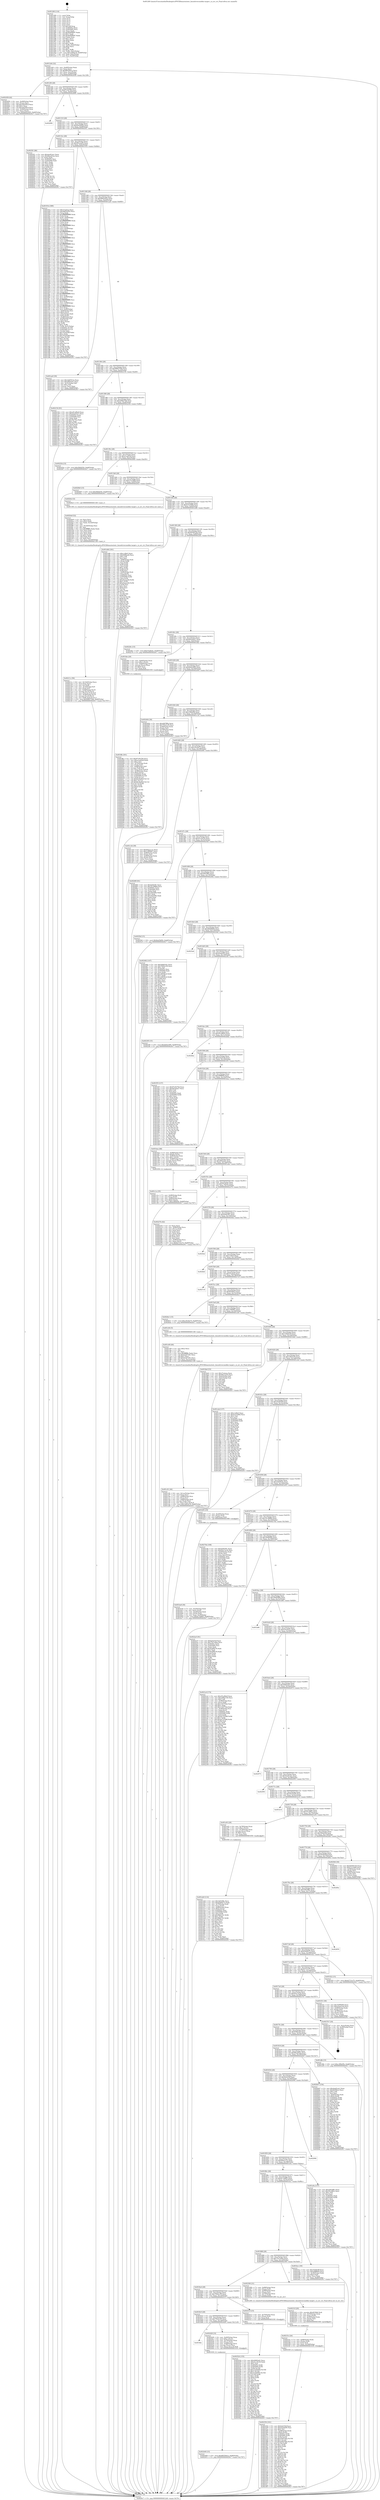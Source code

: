 digraph "0x401260" {
  label = "0x401260 (/mnt/c/Users/mathe/Desktop/tcc/POCII/binaries/extr_linuxdriversmddm-target.c_io_err_ctr_Final-ollvm.out::main(0))"
  labelloc = "t"
  node[shape=record]

  Entry [label="",width=0.3,height=0.3,shape=circle,fillcolor=black,style=filled]
  "0x4012d4" [label="{
     0x4012d4 [32]\l
     | [instrs]\l
     &nbsp;&nbsp;0x4012d4 \<+6\>: mov -0xb8(%rbp),%eax\l
     &nbsp;&nbsp;0x4012da \<+2\>: mov %eax,%ecx\l
     &nbsp;&nbsp;0x4012dc \<+6\>: sub $0x86559d1a,%ecx\l
     &nbsp;&nbsp;0x4012e2 \<+6\>: mov %eax,-0xcc(%rbp)\l
     &nbsp;&nbsp;0x4012e8 \<+6\>: mov %ecx,-0xd0(%rbp)\l
     &nbsp;&nbsp;0x4012ee \<+6\>: je 0000000000402458 \<main+0x11f8\>\l
  }"]
  "0x402458" [label="{
     0x402458 [42]\l
     | [instrs]\l
     &nbsp;&nbsp;0x402458 \<+4\>: mov -0x48(%rbp),%rax\l
     &nbsp;&nbsp;0x40245c \<+2\>: mov (%rax),%ecx\l
     &nbsp;&nbsp;0x40245e \<+6\>: add $0x20d395cf,%ecx\l
     &nbsp;&nbsp;0x402464 \<+3\>: add $0x1,%ecx\l
     &nbsp;&nbsp;0x402467 \<+6\>: sub $0x20d395cf,%ecx\l
     &nbsp;&nbsp;0x40246d \<+4\>: mov -0x48(%rbp),%rax\l
     &nbsp;&nbsp;0x402471 \<+2\>: mov %ecx,(%rax)\l
     &nbsp;&nbsp;0x402473 \<+10\>: movl $0xbb02c695,-0xb8(%rbp)\l
     &nbsp;&nbsp;0x40247d \<+5\>: jmp 00000000004029c7 \<main+0x1767\>\l
  }"]
  "0x4012f4" [label="{
     0x4012f4 [28]\l
     | [instrs]\l
     &nbsp;&nbsp;0x4012f4 \<+5\>: jmp 00000000004012f9 \<main+0x99\>\l
     &nbsp;&nbsp;0x4012f9 \<+6\>: mov -0xcc(%rbp),%eax\l
     &nbsp;&nbsp;0x4012ff \<+5\>: sub $0x87e5b7b6,%eax\l
     &nbsp;&nbsp;0x401304 \<+6\>: mov %eax,-0xd4(%rbp)\l
     &nbsp;&nbsp;0x40130a \<+6\>: je 0000000000402896 \<main+0x1636\>\l
  }"]
  Exit [label="",width=0.3,height=0.3,shape=circle,fillcolor=black,style=filled,peripheries=2]
  "0x402896" [label="{
     0x402896\l
  }", style=dashed]
  "0x401310" [label="{
     0x401310 [28]\l
     | [instrs]\l
     &nbsp;&nbsp;0x401310 \<+5\>: jmp 0000000000401315 \<main+0xb5\>\l
     &nbsp;&nbsp;0x401315 \<+6\>: mov -0xcc(%rbp),%eax\l
     &nbsp;&nbsp;0x40131b \<+5\>: sub $0x8ad3bf04,%eax\l
     &nbsp;&nbsp;0x401320 \<+6\>: mov %eax,-0xd8(%rbp)\l
     &nbsp;&nbsp;0x401326 \<+6\>: je 00000000004025f1 \<main+0x1391\>\l
  }"]
  "0x402524" [label="{
     0x402524 [155]\l
     | [instrs]\l
     &nbsp;&nbsp;0x402524 \<+5\>: mov $0x44662ef1,%ecx\l
     &nbsp;&nbsp;0x402529 \<+5\>: mov $0xd1cc6c54,%edx\l
     &nbsp;&nbsp;0x40252e \<+3\>: mov $0x1,%sil\l
     &nbsp;&nbsp;0x402531 \<+8\>: mov 0x40505c,%r8d\l
     &nbsp;&nbsp;0x402539 \<+8\>: mov 0x405060,%r9d\l
     &nbsp;&nbsp;0x402541 \<+3\>: mov %r8d,%r10d\l
     &nbsp;&nbsp;0x402544 \<+7\>: add $0x21d20492,%r10d\l
     &nbsp;&nbsp;0x40254b \<+4\>: sub $0x1,%r10d\l
     &nbsp;&nbsp;0x40254f \<+7\>: sub $0x21d20492,%r10d\l
     &nbsp;&nbsp;0x402556 \<+4\>: imul %r10d,%r8d\l
     &nbsp;&nbsp;0x40255a \<+4\>: and $0x1,%r8d\l
     &nbsp;&nbsp;0x40255e \<+4\>: cmp $0x0,%r8d\l
     &nbsp;&nbsp;0x402562 \<+4\>: sete %r11b\l
     &nbsp;&nbsp;0x402566 \<+4\>: cmp $0xa,%r9d\l
     &nbsp;&nbsp;0x40256a \<+3\>: setl %bl\l
     &nbsp;&nbsp;0x40256d \<+3\>: mov %r11b,%r14b\l
     &nbsp;&nbsp;0x402570 \<+4\>: xor $0xff,%r14b\l
     &nbsp;&nbsp;0x402574 \<+3\>: mov %bl,%r15b\l
     &nbsp;&nbsp;0x402577 \<+4\>: xor $0xff,%r15b\l
     &nbsp;&nbsp;0x40257b \<+4\>: xor $0x1,%sil\l
     &nbsp;&nbsp;0x40257f \<+3\>: mov %r14b,%r12b\l
     &nbsp;&nbsp;0x402582 \<+4\>: and $0xff,%r12b\l
     &nbsp;&nbsp;0x402586 \<+3\>: and %sil,%r11b\l
     &nbsp;&nbsp;0x402589 \<+3\>: mov %r15b,%r13b\l
     &nbsp;&nbsp;0x40258c \<+4\>: and $0xff,%r13b\l
     &nbsp;&nbsp;0x402590 \<+3\>: and %sil,%bl\l
     &nbsp;&nbsp;0x402593 \<+3\>: or %r11b,%r12b\l
     &nbsp;&nbsp;0x402596 \<+3\>: or %bl,%r13b\l
     &nbsp;&nbsp;0x402599 \<+3\>: xor %r13b,%r12b\l
     &nbsp;&nbsp;0x40259c \<+3\>: or %r15b,%r14b\l
     &nbsp;&nbsp;0x40259f \<+4\>: xor $0xff,%r14b\l
     &nbsp;&nbsp;0x4025a3 \<+4\>: or $0x1,%sil\l
     &nbsp;&nbsp;0x4025a7 \<+3\>: and %sil,%r14b\l
     &nbsp;&nbsp;0x4025aa \<+3\>: or %r14b,%r12b\l
     &nbsp;&nbsp;0x4025ad \<+4\>: test $0x1,%r12b\l
     &nbsp;&nbsp;0x4025b1 \<+3\>: cmovne %edx,%ecx\l
     &nbsp;&nbsp;0x4025b4 \<+6\>: mov %ecx,-0xb8(%rbp)\l
     &nbsp;&nbsp;0x4025ba \<+5\>: jmp 00000000004029c7 \<main+0x1767\>\l
  }"]
  "0x4025f1" [label="{
     0x4025f1 [86]\l
     | [instrs]\l
     &nbsp;&nbsp;0x4025f1 \<+5\>: mov $0x4ee81ee1,%eax\l
     &nbsp;&nbsp;0x4025f6 \<+5\>: mov $0x68aa652a,%ecx\l
     &nbsp;&nbsp;0x4025fb \<+2\>: xor %edx,%edx\l
     &nbsp;&nbsp;0x4025fd \<+7\>: mov 0x40505c,%esi\l
     &nbsp;&nbsp;0x402604 \<+7\>: mov 0x405060,%edi\l
     &nbsp;&nbsp;0x40260b \<+3\>: sub $0x1,%edx\l
     &nbsp;&nbsp;0x40260e \<+3\>: mov %esi,%r8d\l
     &nbsp;&nbsp;0x402611 \<+3\>: add %edx,%r8d\l
     &nbsp;&nbsp;0x402614 \<+4\>: imul %r8d,%esi\l
     &nbsp;&nbsp;0x402618 \<+3\>: and $0x1,%esi\l
     &nbsp;&nbsp;0x40261b \<+3\>: cmp $0x0,%esi\l
     &nbsp;&nbsp;0x40261e \<+4\>: sete %r9b\l
     &nbsp;&nbsp;0x402622 \<+3\>: cmp $0xa,%edi\l
     &nbsp;&nbsp;0x402625 \<+4\>: setl %r10b\l
     &nbsp;&nbsp;0x402629 \<+3\>: mov %r9b,%r11b\l
     &nbsp;&nbsp;0x40262c \<+3\>: and %r10b,%r11b\l
     &nbsp;&nbsp;0x40262f \<+3\>: xor %r10b,%r9b\l
     &nbsp;&nbsp;0x402632 \<+3\>: or %r9b,%r11b\l
     &nbsp;&nbsp;0x402635 \<+4\>: test $0x1,%r11b\l
     &nbsp;&nbsp;0x402639 \<+3\>: cmovne %ecx,%eax\l
     &nbsp;&nbsp;0x40263c \<+6\>: mov %eax,-0xb8(%rbp)\l
     &nbsp;&nbsp;0x402642 \<+5\>: jmp 00000000004029c7 \<main+0x1767\>\l
  }"]
  "0x40132c" [label="{
     0x40132c [28]\l
     | [instrs]\l
     &nbsp;&nbsp;0x40132c \<+5\>: jmp 0000000000401331 \<main+0xd1\>\l
     &nbsp;&nbsp;0x401331 \<+6\>: mov -0xcc(%rbp),%eax\l
     &nbsp;&nbsp;0x401337 \<+5\>: sub $0x961eaef3,%eax\l
     &nbsp;&nbsp;0x40133c \<+6\>: mov %eax,-0xdc(%rbp)\l
     &nbsp;&nbsp;0x401342 \<+6\>: je 000000000040191b \<main+0x6bb\>\l
  }"]
  "0x402449" [label="{
     0x402449 [15]\l
     | [instrs]\l
     &nbsp;&nbsp;0x402449 \<+10\>: movl $0x86559d1a,-0xb8(%rbp)\l
     &nbsp;&nbsp;0x402453 \<+5\>: jmp 00000000004029c7 \<main+0x1767\>\l
  }"]
  "0x40191b" [label="{
     0x40191b [389]\l
     | [instrs]\l
     &nbsp;&nbsp;0x40191b \<+5\>: mov $0x37adaea,%eax\l
     &nbsp;&nbsp;0x401920 \<+5\>: mov $0x9802ed52,%ecx\l
     &nbsp;&nbsp;0x401925 \<+3\>: mov %rsp,%rdx\l
     &nbsp;&nbsp;0x401928 \<+4\>: add $0xfffffffffffffff0,%rdx\l
     &nbsp;&nbsp;0x40192c \<+3\>: mov %rdx,%rsp\l
     &nbsp;&nbsp;0x40192f \<+7\>: mov %rdx,-0xb0(%rbp)\l
     &nbsp;&nbsp;0x401936 \<+3\>: mov %rsp,%rdx\l
     &nbsp;&nbsp;0x401939 \<+4\>: add $0xfffffffffffffff0,%rdx\l
     &nbsp;&nbsp;0x40193d \<+3\>: mov %rdx,%rsp\l
     &nbsp;&nbsp;0x401940 \<+3\>: mov %rsp,%rsi\l
     &nbsp;&nbsp;0x401943 \<+4\>: add $0xfffffffffffffff0,%rsi\l
     &nbsp;&nbsp;0x401947 \<+3\>: mov %rsi,%rsp\l
     &nbsp;&nbsp;0x40194a \<+7\>: mov %rsi,-0xa8(%rbp)\l
     &nbsp;&nbsp;0x401951 \<+3\>: mov %rsp,%rsi\l
     &nbsp;&nbsp;0x401954 \<+4\>: add $0xfffffffffffffff0,%rsi\l
     &nbsp;&nbsp;0x401958 \<+3\>: mov %rsi,%rsp\l
     &nbsp;&nbsp;0x40195b \<+7\>: mov %rsi,-0xa0(%rbp)\l
     &nbsp;&nbsp;0x401962 \<+3\>: mov %rsp,%rsi\l
     &nbsp;&nbsp;0x401965 \<+4\>: add $0xfffffffffffffff0,%rsi\l
     &nbsp;&nbsp;0x401969 \<+3\>: mov %rsi,%rsp\l
     &nbsp;&nbsp;0x40196c \<+7\>: mov %rsi,-0x98(%rbp)\l
     &nbsp;&nbsp;0x401973 \<+3\>: mov %rsp,%rsi\l
     &nbsp;&nbsp;0x401976 \<+4\>: add $0xfffffffffffffff0,%rsi\l
     &nbsp;&nbsp;0x40197a \<+3\>: mov %rsi,%rsp\l
     &nbsp;&nbsp;0x40197d \<+7\>: mov %rsi,-0x90(%rbp)\l
     &nbsp;&nbsp;0x401984 \<+3\>: mov %rsp,%rsi\l
     &nbsp;&nbsp;0x401987 \<+4\>: add $0xfffffffffffffff0,%rsi\l
     &nbsp;&nbsp;0x40198b \<+3\>: mov %rsi,%rsp\l
     &nbsp;&nbsp;0x40198e \<+7\>: mov %rsi,-0x88(%rbp)\l
     &nbsp;&nbsp;0x401995 \<+3\>: mov %rsp,%rsi\l
     &nbsp;&nbsp;0x401998 \<+4\>: add $0xfffffffffffffff0,%rsi\l
     &nbsp;&nbsp;0x40199c \<+3\>: mov %rsi,%rsp\l
     &nbsp;&nbsp;0x40199f \<+4\>: mov %rsi,-0x80(%rbp)\l
     &nbsp;&nbsp;0x4019a3 \<+3\>: mov %rsp,%rsi\l
     &nbsp;&nbsp;0x4019a6 \<+4\>: add $0xfffffffffffffff0,%rsi\l
     &nbsp;&nbsp;0x4019aa \<+3\>: mov %rsi,%rsp\l
     &nbsp;&nbsp;0x4019ad \<+4\>: mov %rsi,-0x78(%rbp)\l
     &nbsp;&nbsp;0x4019b1 \<+3\>: mov %rsp,%rsi\l
     &nbsp;&nbsp;0x4019b4 \<+4\>: add $0xfffffffffffffff0,%rsi\l
     &nbsp;&nbsp;0x4019b8 \<+3\>: mov %rsi,%rsp\l
     &nbsp;&nbsp;0x4019bb \<+4\>: mov %rsi,-0x70(%rbp)\l
     &nbsp;&nbsp;0x4019bf \<+3\>: mov %rsp,%rsi\l
     &nbsp;&nbsp;0x4019c2 \<+4\>: add $0xfffffffffffffff0,%rsi\l
     &nbsp;&nbsp;0x4019c6 \<+3\>: mov %rsi,%rsp\l
     &nbsp;&nbsp;0x4019c9 \<+4\>: mov %rsi,-0x68(%rbp)\l
     &nbsp;&nbsp;0x4019cd \<+3\>: mov %rsp,%rsi\l
     &nbsp;&nbsp;0x4019d0 \<+4\>: add $0xfffffffffffffff0,%rsi\l
     &nbsp;&nbsp;0x4019d4 \<+3\>: mov %rsi,%rsp\l
     &nbsp;&nbsp;0x4019d7 \<+4\>: mov %rsi,-0x60(%rbp)\l
     &nbsp;&nbsp;0x4019db \<+3\>: mov %rsp,%rsi\l
     &nbsp;&nbsp;0x4019de \<+4\>: add $0xfffffffffffffff0,%rsi\l
     &nbsp;&nbsp;0x4019e2 \<+3\>: mov %rsi,%rsp\l
     &nbsp;&nbsp;0x4019e5 \<+4\>: mov %rsi,-0x58(%rbp)\l
     &nbsp;&nbsp;0x4019e9 \<+3\>: mov %rsp,%rsi\l
     &nbsp;&nbsp;0x4019ec \<+4\>: add $0xfffffffffffffff0,%rsi\l
     &nbsp;&nbsp;0x4019f0 \<+3\>: mov %rsi,%rsp\l
     &nbsp;&nbsp;0x4019f3 \<+4\>: mov %rsi,-0x50(%rbp)\l
     &nbsp;&nbsp;0x4019f7 \<+3\>: mov %rsp,%rsi\l
     &nbsp;&nbsp;0x4019fa \<+4\>: add $0xfffffffffffffff0,%rsi\l
     &nbsp;&nbsp;0x4019fe \<+3\>: mov %rsi,%rsp\l
     &nbsp;&nbsp;0x401a01 \<+4\>: mov %rsi,-0x48(%rbp)\l
     &nbsp;&nbsp;0x401a05 \<+3\>: mov %rsp,%rsi\l
     &nbsp;&nbsp;0x401a08 \<+4\>: add $0xfffffffffffffff0,%rsi\l
     &nbsp;&nbsp;0x401a0c \<+3\>: mov %rsi,%rsp\l
     &nbsp;&nbsp;0x401a0f \<+4\>: mov %rsi,-0x40(%rbp)\l
     &nbsp;&nbsp;0x401a13 \<+7\>: mov -0xb0(%rbp),%rsi\l
     &nbsp;&nbsp;0x401a1a \<+6\>: movl $0x0,(%rsi)\l
     &nbsp;&nbsp;0x401a20 \<+6\>: mov -0xbc(%rbp),%edi\l
     &nbsp;&nbsp;0x401a26 \<+2\>: mov %edi,(%rdx)\l
     &nbsp;&nbsp;0x401a28 \<+7\>: mov -0xa8(%rbp),%rsi\l
     &nbsp;&nbsp;0x401a2f \<+7\>: mov -0xc8(%rbp),%r8\l
     &nbsp;&nbsp;0x401a36 \<+3\>: mov %r8,(%rsi)\l
     &nbsp;&nbsp;0x401a39 \<+3\>: cmpl $0x2,(%rdx)\l
     &nbsp;&nbsp;0x401a3c \<+4\>: setne %r9b\l
     &nbsp;&nbsp;0x401a40 \<+4\>: and $0x1,%r9b\l
     &nbsp;&nbsp;0x401a44 \<+4\>: mov %r9b,-0x31(%rbp)\l
     &nbsp;&nbsp;0x401a48 \<+8\>: mov 0x40505c,%r10d\l
     &nbsp;&nbsp;0x401a50 \<+8\>: mov 0x405060,%r11d\l
     &nbsp;&nbsp;0x401a58 \<+3\>: mov %r10d,%ebx\l
     &nbsp;&nbsp;0x401a5b \<+6\>: sub $0x703ed5d8,%ebx\l
     &nbsp;&nbsp;0x401a61 \<+3\>: sub $0x1,%ebx\l
     &nbsp;&nbsp;0x401a64 \<+6\>: add $0x703ed5d8,%ebx\l
     &nbsp;&nbsp;0x401a6a \<+4\>: imul %ebx,%r10d\l
     &nbsp;&nbsp;0x401a6e \<+4\>: and $0x1,%r10d\l
     &nbsp;&nbsp;0x401a72 \<+4\>: cmp $0x0,%r10d\l
     &nbsp;&nbsp;0x401a76 \<+4\>: sete %r9b\l
     &nbsp;&nbsp;0x401a7a \<+4\>: cmp $0xa,%r11d\l
     &nbsp;&nbsp;0x401a7e \<+4\>: setl %r14b\l
     &nbsp;&nbsp;0x401a82 \<+3\>: mov %r9b,%r15b\l
     &nbsp;&nbsp;0x401a85 \<+3\>: and %r14b,%r15b\l
     &nbsp;&nbsp;0x401a88 \<+3\>: xor %r14b,%r9b\l
     &nbsp;&nbsp;0x401a8b \<+3\>: or %r9b,%r15b\l
     &nbsp;&nbsp;0x401a8e \<+4\>: test $0x1,%r15b\l
     &nbsp;&nbsp;0x401a92 \<+3\>: cmovne %ecx,%eax\l
     &nbsp;&nbsp;0x401a95 \<+6\>: mov %eax,-0xb8(%rbp)\l
     &nbsp;&nbsp;0x401a9b \<+5\>: jmp 00000000004029c7 \<main+0x1767\>\l
  }"]
  "0x401348" [label="{
     0x401348 [28]\l
     | [instrs]\l
     &nbsp;&nbsp;0x401348 \<+5\>: jmp 000000000040134d \<main+0xed\>\l
     &nbsp;&nbsp;0x40134d \<+6\>: mov -0xcc(%rbp),%eax\l
     &nbsp;&nbsp;0x401353 \<+5\>: sub $0x9802ed52,%eax\l
     &nbsp;&nbsp;0x401358 \<+6\>: mov %eax,-0xe0(%rbp)\l
     &nbsp;&nbsp;0x40135e \<+6\>: je 0000000000401aa0 \<main+0x840\>\l
  }"]
  "0x4018dc" [label="{
     0x4018dc\l
  }", style=dashed]
  "0x401aa0" [label="{
     0x401aa0 [30]\l
     | [instrs]\l
     &nbsp;&nbsp;0x401aa0 \<+5\>: mov $0x2d459c5a,%eax\l
     &nbsp;&nbsp;0x401aa5 \<+5\>: mov $0xef95eed1,%ecx\l
     &nbsp;&nbsp;0x401aaa \<+3\>: mov -0x31(%rbp),%dl\l
     &nbsp;&nbsp;0x401aad \<+3\>: test $0x1,%dl\l
     &nbsp;&nbsp;0x401ab0 \<+3\>: cmovne %ecx,%eax\l
     &nbsp;&nbsp;0x401ab3 \<+6\>: mov %eax,-0xb8(%rbp)\l
     &nbsp;&nbsp;0x401ab9 \<+5\>: jmp 00000000004029c7 \<main+0x1767\>\l
  }"]
  "0x401364" [label="{
     0x401364 [28]\l
     | [instrs]\l
     &nbsp;&nbsp;0x401364 \<+5\>: jmp 0000000000401369 \<main+0x109\>\l
     &nbsp;&nbsp;0x401369 \<+6\>: mov -0xcc(%rbp),%eax\l
     &nbsp;&nbsp;0x40136f \<+5\>: sub $0x998575d4,%eax\l
     &nbsp;&nbsp;0x401374 \<+6\>: mov %eax,-0xe4(%rbp)\l
     &nbsp;&nbsp;0x40137a \<+6\>: je 0000000000402154 \<main+0xef4\>\l
  }"]
  "0x402428" [label="{
     0x402428 [33]\l
     | [instrs]\l
     &nbsp;&nbsp;0x402428 \<+4\>: mov -0x40(%rbp),%rax\l
     &nbsp;&nbsp;0x40242c \<+6\>: movl $0x1,(%rax)\l
     &nbsp;&nbsp;0x402432 \<+4\>: mov -0x70(%rbp),%rax\l
     &nbsp;&nbsp;0x402436 \<+3\>: mov (%rax),%rax\l
     &nbsp;&nbsp;0x402439 \<+4\>: mov -0x48(%rbp),%rcx\l
     &nbsp;&nbsp;0x40243d \<+3\>: movslq (%rcx),%rcx\l
     &nbsp;&nbsp;0x402440 \<+4\>: mov (%rax,%rcx,8),%rdi\l
     &nbsp;&nbsp;0x402444 \<+5\>: call 0000000000401030 \<free@plt\>\l
     | [calls]\l
     &nbsp;&nbsp;0x401030 \{1\} (unknown)\l
  }"]
  "0x402154" [label="{
     0x402154 [91]\l
     | [instrs]\l
     &nbsp;&nbsp;0x402154 \<+5\>: mov $0xe91a86e9,%eax\l
     &nbsp;&nbsp;0x402159 \<+5\>: mov $0x43ec6a51,%ecx\l
     &nbsp;&nbsp;0x40215e \<+7\>: mov 0x40505c,%edx\l
     &nbsp;&nbsp;0x402165 \<+7\>: mov 0x405060,%esi\l
     &nbsp;&nbsp;0x40216c \<+2\>: mov %edx,%edi\l
     &nbsp;&nbsp;0x40216e \<+6\>: sub $0x35e7f1e,%edi\l
     &nbsp;&nbsp;0x402174 \<+3\>: sub $0x1,%edi\l
     &nbsp;&nbsp;0x402177 \<+6\>: add $0x35e7f1e,%edi\l
     &nbsp;&nbsp;0x40217d \<+3\>: imul %edi,%edx\l
     &nbsp;&nbsp;0x402180 \<+3\>: and $0x1,%edx\l
     &nbsp;&nbsp;0x402183 \<+3\>: cmp $0x0,%edx\l
     &nbsp;&nbsp;0x402186 \<+4\>: sete %r8b\l
     &nbsp;&nbsp;0x40218a \<+3\>: cmp $0xa,%esi\l
     &nbsp;&nbsp;0x40218d \<+4\>: setl %r9b\l
     &nbsp;&nbsp;0x402191 \<+3\>: mov %r8b,%r10b\l
     &nbsp;&nbsp;0x402194 \<+3\>: and %r9b,%r10b\l
     &nbsp;&nbsp;0x402197 \<+3\>: xor %r9b,%r8b\l
     &nbsp;&nbsp;0x40219a \<+3\>: or %r8b,%r10b\l
     &nbsp;&nbsp;0x40219d \<+4\>: test $0x1,%r10b\l
     &nbsp;&nbsp;0x4021a1 \<+3\>: cmovne %ecx,%eax\l
     &nbsp;&nbsp;0x4021a4 \<+6\>: mov %eax,-0xb8(%rbp)\l
     &nbsp;&nbsp;0x4021aa \<+5\>: jmp 00000000004029c7 \<main+0x1767\>\l
  }"]
  "0x401380" [label="{
     0x401380 [28]\l
     | [instrs]\l
     &nbsp;&nbsp;0x401380 \<+5\>: jmp 0000000000401385 \<main+0x125\>\l
     &nbsp;&nbsp;0x401385 \<+6\>: mov -0xcc(%rbp),%eax\l
     &nbsp;&nbsp;0x40138b \<+5\>: sub $0xa09be7d4,%eax\l
     &nbsp;&nbsp;0x401390 \<+6\>: mov %eax,-0xe8(%rbp)\l
     &nbsp;&nbsp;0x401396 \<+6\>: je 000000000040225d \<main+0xffd\>\l
  }"]
  "0x4018c0" [label="{
     0x4018c0 [28]\l
     | [instrs]\l
     &nbsp;&nbsp;0x4018c0 \<+5\>: jmp 00000000004018c5 \<main+0x665\>\l
     &nbsp;&nbsp;0x4018c5 \<+6\>: mov -0xcc(%rbp),%eax\l
     &nbsp;&nbsp;0x4018cb \<+5\>: sub $0x795d1cf5,%eax\l
     &nbsp;&nbsp;0x4018d0 \<+6\>: mov %eax,-0x1a8(%rbp)\l
     &nbsp;&nbsp;0x4018d6 \<+6\>: je 0000000000402428 \<main+0x11c8\>\l
  }"]
  "0x40225d" [label="{
     0x40225d [15]\l
     | [instrs]\l
     &nbsp;&nbsp;0x40225d \<+10\>: movl $0x56fd2f34,-0xb8(%rbp)\l
     &nbsp;&nbsp;0x402267 \<+5\>: jmp 00000000004029c7 \<main+0x1767\>\l
  }"]
  "0x40139c" [label="{
     0x40139c [28]\l
     | [instrs]\l
     &nbsp;&nbsp;0x40139c \<+5\>: jmp 00000000004013a1 \<main+0x141\>\l
     &nbsp;&nbsp;0x4013a1 \<+6\>: mov -0xcc(%rbp),%eax\l
     &nbsp;&nbsp;0x4013a7 \<+5\>: sub $0xa1aa85af,%eax\l
     &nbsp;&nbsp;0x4013ac \<+6\>: mov %eax,-0xec(%rbp)\l
     &nbsp;&nbsp;0x4013b2 \<+6\>: je 00000000004020b0 \<main+0xe50\>\l
  }"]
  "0x402515" [label="{
     0x402515 [15]\l
     | [instrs]\l
     &nbsp;&nbsp;0x402515 \<+4\>: mov -0x70(%rbp),%rax\l
     &nbsp;&nbsp;0x402519 \<+3\>: mov (%rax),%rax\l
     &nbsp;&nbsp;0x40251c \<+3\>: mov %rax,%rdi\l
     &nbsp;&nbsp;0x40251f \<+5\>: call 0000000000401030 \<free@plt\>\l
     | [calls]\l
     &nbsp;&nbsp;0x401030 \{1\} (unknown)\l
  }"]
  "0x4020b0" [label="{
     0x4020b0 [15]\l
     | [instrs]\l
     &nbsp;&nbsp;0x4020b0 \<+10\>: movl $0x56fd2f34,-0xb8(%rbp)\l
     &nbsp;&nbsp;0x4020ba \<+5\>: jmp 00000000004029c7 \<main+0x1767\>\l
  }"]
  "0x4013b8" [label="{
     0x4013b8 [28]\l
     | [instrs]\l
     &nbsp;&nbsp;0x4013b8 \<+5\>: jmp 00000000004013bd \<main+0x15d\>\l
     &nbsp;&nbsp;0x4013bd \<+6\>: mov -0xcc(%rbp),%eax\l
     &nbsp;&nbsp;0x4013c3 \<+5\>: sub $0xa7e14fd0,%eax\l
     &nbsp;&nbsp;0x4013c8 \<+6\>: mov %eax,-0xf0(%rbp)\l
     &nbsp;&nbsp;0x4013ce \<+6\>: je 00000000004020e3 \<main+0xe83\>\l
  }"]
  "0x402354" [label="{
     0x402354 [161]\l
     | [instrs]\l
     &nbsp;&nbsp;0x402354 \<+5\>: mov $0x6afcf32f,%eax\l
     &nbsp;&nbsp;0x402359 \<+5\>: mov $0xdcbeb5f5,%esi\l
     &nbsp;&nbsp;0x40235e \<+2\>: mov $0x1,%cl\l
     &nbsp;&nbsp;0x402360 \<+4\>: mov -0x48(%rbp),%rdx\l
     &nbsp;&nbsp;0x402364 \<+6\>: movl $0x0,(%rdx)\l
     &nbsp;&nbsp;0x40236a \<+8\>: mov 0x40505c,%r8d\l
     &nbsp;&nbsp;0x402372 \<+8\>: mov 0x405060,%r9d\l
     &nbsp;&nbsp;0x40237a \<+3\>: mov %r8d,%r10d\l
     &nbsp;&nbsp;0x40237d \<+7\>: add $0xd36478da,%r10d\l
     &nbsp;&nbsp;0x402384 \<+4\>: sub $0x1,%r10d\l
     &nbsp;&nbsp;0x402388 \<+7\>: sub $0xd36478da,%r10d\l
     &nbsp;&nbsp;0x40238f \<+4\>: imul %r10d,%r8d\l
     &nbsp;&nbsp;0x402393 \<+4\>: and $0x1,%r8d\l
     &nbsp;&nbsp;0x402397 \<+4\>: cmp $0x0,%r8d\l
     &nbsp;&nbsp;0x40239b \<+4\>: sete %r11b\l
     &nbsp;&nbsp;0x40239f \<+4\>: cmp $0xa,%r9d\l
     &nbsp;&nbsp;0x4023a3 \<+3\>: setl %bl\l
     &nbsp;&nbsp;0x4023a6 \<+3\>: mov %r11b,%r14b\l
     &nbsp;&nbsp;0x4023a9 \<+4\>: xor $0xff,%r14b\l
     &nbsp;&nbsp;0x4023ad \<+3\>: mov %bl,%r15b\l
     &nbsp;&nbsp;0x4023b0 \<+4\>: xor $0xff,%r15b\l
     &nbsp;&nbsp;0x4023b4 \<+3\>: xor $0x1,%cl\l
     &nbsp;&nbsp;0x4023b7 \<+3\>: mov %r14b,%r12b\l
     &nbsp;&nbsp;0x4023ba \<+4\>: and $0xff,%r12b\l
     &nbsp;&nbsp;0x4023be \<+3\>: and %cl,%r11b\l
     &nbsp;&nbsp;0x4023c1 \<+3\>: mov %r15b,%r13b\l
     &nbsp;&nbsp;0x4023c4 \<+4\>: and $0xff,%r13b\l
     &nbsp;&nbsp;0x4023c8 \<+2\>: and %cl,%bl\l
     &nbsp;&nbsp;0x4023ca \<+3\>: or %r11b,%r12b\l
     &nbsp;&nbsp;0x4023cd \<+3\>: or %bl,%r13b\l
     &nbsp;&nbsp;0x4023d0 \<+3\>: xor %r13b,%r12b\l
     &nbsp;&nbsp;0x4023d3 \<+3\>: or %r15b,%r14b\l
     &nbsp;&nbsp;0x4023d6 \<+4\>: xor $0xff,%r14b\l
     &nbsp;&nbsp;0x4023da \<+3\>: or $0x1,%cl\l
     &nbsp;&nbsp;0x4023dd \<+3\>: and %cl,%r14b\l
     &nbsp;&nbsp;0x4023e0 \<+3\>: or %r14b,%r12b\l
     &nbsp;&nbsp;0x4023e3 \<+4\>: test $0x1,%r12b\l
     &nbsp;&nbsp;0x4023e7 \<+3\>: cmovne %esi,%eax\l
     &nbsp;&nbsp;0x4023ea \<+6\>: mov %eax,-0xb8(%rbp)\l
     &nbsp;&nbsp;0x4023f0 \<+5\>: jmp 00000000004029c7 \<main+0x1767\>\l
  }"]
  "0x4020e3" [label="{
     0x4020e3 [5]\l
     | [instrs]\l
     &nbsp;&nbsp;0x4020e3 \<+5\>: call 0000000000401160 \<next_i\>\l
     | [calls]\l
     &nbsp;&nbsp;0x401160 \{1\} (/mnt/c/Users/mathe/Desktop/tcc/POCII/binaries/extr_linuxdriversmddm-target.c_io_err_ctr_Final-ollvm.out::next_i)\l
  }"]
  "0x4013d4" [label="{
     0x4013d4 [28]\l
     | [instrs]\l
     &nbsp;&nbsp;0x4013d4 \<+5\>: jmp 00000000004013d9 \<main+0x179\>\l
     &nbsp;&nbsp;0x4013d9 \<+6\>: mov -0xcc(%rbp),%eax\l
     &nbsp;&nbsp;0x4013df \<+5\>: sub $0xb3310f44,%eax\l
     &nbsp;&nbsp;0x4013e4 \<+6\>: mov %eax,-0xf4(%rbp)\l
     &nbsp;&nbsp;0x4013ea \<+6\>: je 0000000000401d46 \<main+0xae6\>\l
  }"]
  "0x40233c" [label="{
     0x40233c [24]\l
     | [instrs]\l
     &nbsp;&nbsp;0x40233c \<+7\>: mov -0x88(%rbp),%rdx\l
     &nbsp;&nbsp;0x402343 \<+3\>: mov (%rdx),%rdx\l
     &nbsp;&nbsp;0x402346 \<+3\>: mov %rdx,%rdi\l
     &nbsp;&nbsp;0x402349 \<+6\>: mov %eax,-0x1b8(%rbp)\l
     &nbsp;&nbsp;0x40234f \<+5\>: call 0000000000401030 \<free@plt\>\l
     | [calls]\l
     &nbsp;&nbsp;0x401030 \{1\} (unknown)\l
  }"]
  "0x401d46" [label="{
     0x401d46 [181]\l
     | [instrs]\l
     &nbsp;&nbsp;0x401d46 \<+5\>: mov $0xc1d9e5,%eax\l
     &nbsp;&nbsp;0x401d4b \<+5\>: mov $0x65ff2ed4,%ecx\l
     &nbsp;&nbsp;0x401d50 \<+2\>: mov $0x1,%dl\l
     &nbsp;&nbsp;0x401d52 \<+2\>: xor %esi,%esi\l
     &nbsp;&nbsp;0x401d54 \<+4\>: mov -0x80(%rbp),%rdi\l
     &nbsp;&nbsp;0x401d58 \<+3\>: mov (%rdi),%r8d\l
     &nbsp;&nbsp;0x401d5b \<+3\>: mov %esi,%r9d\l
     &nbsp;&nbsp;0x401d5e \<+3\>: sub %r8d,%r9d\l
     &nbsp;&nbsp;0x401d61 \<+3\>: mov %esi,%r8d\l
     &nbsp;&nbsp;0x401d64 \<+4\>: sub $0x1,%r8d\l
     &nbsp;&nbsp;0x401d68 \<+3\>: add %r8d,%r9d\l
     &nbsp;&nbsp;0x401d6b \<+3\>: sub %r9d,%esi\l
     &nbsp;&nbsp;0x401d6e \<+4\>: mov -0x80(%rbp),%rdi\l
     &nbsp;&nbsp;0x401d72 \<+2\>: mov %esi,(%rdi)\l
     &nbsp;&nbsp;0x401d74 \<+7\>: mov 0x40505c,%esi\l
     &nbsp;&nbsp;0x401d7b \<+8\>: mov 0x405060,%r8d\l
     &nbsp;&nbsp;0x401d83 \<+3\>: mov %esi,%r9d\l
     &nbsp;&nbsp;0x401d86 \<+7\>: sub $0xa5eaee44,%r9d\l
     &nbsp;&nbsp;0x401d8d \<+4\>: sub $0x1,%r9d\l
     &nbsp;&nbsp;0x401d91 \<+7\>: add $0xa5eaee44,%r9d\l
     &nbsp;&nbsp;0x401d98 \<+4\>: imul %r9d,%esi\l
     &nbsp;&nbsp;0x401d9c \<+3\>: and $0x1,%esi\l
     &nbsp;&nbsp;0x401d9f \<+3\>: cmp $0x0,%esi\l
     &nbsp;&nbsp;0x401da2 \<+4\>: sete %r10b\l
     &nbsp;&nbsp;0x401da6 \<+4\>: cmp $0xa,%r8d\l
     &nbsp;&nbsp;0x401daa \<+4\>: setl %r11b\l
     &nbsp;&nbsp;0x401dae \<+3\>: mov %r10b,%bl\l
     &nbsp;&nbsp;0x401db1 \<+3\>: xor $0xff,%bl\l
     &nbsp;&nbsp;0x401db4 \<+3\>: mov %r11b,%r14b\l
     &nbsp;&nbsp;0x401db7 \<+4\>: xor $0xff,%r14b\l
     &nbsp;&nbsp;0x401dbb \<+3\>: xor $0x0,%dl\l
     &nbsp;&nbsp;0x401dbe \<+3\>: mov %bl,%r15b\l
     &nbsp;&nbsp;0x401dc1 \<+4\>: and $0x0,%r15b\l
     &nbsp;&nbsp;0x401dc5 \<+3\>: and %dl,%r10b\l
     &nbsp;&nbsp;0x401dc8 \<+3\>: mov %r14b,%r12b\l
     &nbsp;&nbsp;0x401dcb \<+4\>: and $0x0,%r12b\l
     &nbsp;&nbsp;0x401dcf \<+3\>: and %dl,%r11b\l
     &nbsp;&nbsp;0x401dd2 \<+3\>: or %r10b,%r15b\l
     &nbsp;&nbsp;0x401dd5 \<+3\>: or %r11b,%r12b\l
     &nbsp;&nbsp;0x401dd8 \<+3\>: xor %r12b,%r15b\l
     &nbsp;&nbsp;0x401ddb \<+3\>: or %r14b,%bl\l
     &nbsp;&nbsp;0x401dde \<+3\>: xor $0xff,%bl\l
     &nbsp;&nbsp;0x401de1 \<+3\>: or $0x0,%dl\l
     &nbsp;&nbsp;0x401de4 \<+2\>: and %dl,%bl\l
     &nbsp;&nbsp;0x401de6 \<+3\>: or %bl,%r15b\l
     &nbsp;&nbsp;0x401de9 \<+4\>: test $0x1,%r15b\l
     &nbsp;&nbsp;0x401ded \<+3\>: cmovne %ecx,%eax\l
     &nbsp;&nbsp;0x401df0 \<+6\>: mov %eax,-0xb8(%rbp)\l
     &nbsp;&nbsp;0x401df6 \<+5\>: jmp 00000000004029c7 \<main+0x1767\>\l
  }"]
  "0x4013f0" [label="{
     0x4013f0 [28]\l
     | [instrs]\l
     &nbsp;&nbsp;0x4013f0 \<+5\>: jmp 00000000004013f5 \<main+0x195\>\l
     &nbsp;&nbsp;0x4013f5 \<+6\>: mov -0xcc(%rbp),%eax\l
     &nbsp;&nbsp;0x4013fb \<+5\>: sub $0xb6560140,%eax\l
     &nbsp;&nbsp;0x401400 \<+6\>: mov %eax,-0xf8(%rbp)\l
     &nbsp;&nbsp;0x401406 \<+6\>: je 000000000040226c \<main+0x100c\>\l
  }"]
  "0x40231f" [label="{
     0x40231f [29]\l
     | [instrs]\l
     &nbsp;&nbsp;0x40231f \<+10\>: movabs $0x4030b6,%rdi\l
     &nbsp;&nbsp;0x402329 \<+4\>: mov -0x50(%rbp),%rdx\l
     &nbsp;&nbsp;0x40232d \<+2\>: mov %eax,(%rdx)\l
     &nbsp;&nbsp;0x40232f \<+4\>: mov -0x50(%rbp),%rdx\l
     &nbsp;&nbsp;0x402333 \<+2\>: mov (%rdx),%esi\l
     &nbsp;&nbsp;0x402335 \<+2\>: mov $0x0,%al\l
     &nbsp;&nbsp;0x402337 \<+5\>: call 0000000000401040 \<printf@plt\>\l
     | [calls]\l
     &nbsp;&nbsp;0x401040 \{1\} (unknown)\l
  }"]
  "0x40226c" [label="{
     0x40226c [15]\l
     | [instrs]\l
     &nbsp;&nbsp;0x40226c \<+10\>: movl $0xf74a8edc,-0xb8(%rbp)\l
     &nbsp;&nbsp;0x402276 \<+5\>: jmp 00000000004029c7 \<main+0x1767\>\l
  }"]
  "0x40140c" [label="{
     0x40140c [28]\l
     | [instrs]\l
     &nbsp;&nbsp;0x40140c \<+5\>: jmp 0000000000401411 \<main+0x1b1\>\l
     &nbsp;&nbsp;0x401411 \<+6\>: mov -0xcc(%rbp),%eax\l
     &nbsp;&nbsp;0x401417 \<+5\>: sub $0xb816eba7,%eax\l
     &nbsp;&nbsp;0x40141c \<+6\>: mov %eax,-0xfc(%rbp)\l
     &nbsp;&nbsp;0x401422 \<+6\>: je 0000000000401fde \<main+0xd7e\>\l
  }"]
  "0x4018a4" [label="{
     0x4018a4 [28]\l
     | [instrs]\l
     &nbsp;&nbsp;0x4018a4 \<+5\>: jmp 00000000004018a9 \<main+0x649\>\l
     &nbsp;&nbsp;0x4018a9 \<+6\>: mov -0xcc(%rbp),%eax\l
     &nbsp;&nbsp;0x4018af \<+5\>: sub $0x7694cc59,%eax\l
     &nbsp;&nbsp;0x4018b4 \<+6\>: mov %eax,-0x1a4(%rbp)\l
     &nbsp;&nbsp;0x4018ba \<+6\>: je 0000000000402515 \<main+0x12b5\>\l
  }"]
  "0x401fde" [label="{
     0x401fde [29]\l
     | [instrs]\l
     &nbsp;&nbsp;0x401fde \<+4\>: mov -0x60(%rbp),%rax\l
     &nbsp;&nbsp;0x401fe2 \<+6\>: movl $0x1,(%rax)\l
     &nbsp;&nbsp;0x401fe8 \<+4\>: mov -0x60(%rbp),%rax\l
     &nbsp;&nbsp;0x401fec \<+3\>: movslq (%rax),%rax\l
     &nbsp;&nbsp;0x401fef \<+4\>: shl $0x0,%rax\l
     &nbsp;&nbsp;0x401ff3 \<+3\>: mov %rax,%rdi\l
     &nbsp;&nbsp;0x401ff6 \<+5\>: call 0000000000401050 \<malloc@plt\>\l
     | [calls]\l
     &nbsp;&nbsp;0x401050 \{1\} (unknown)\l
  }"]
  "0x401428" [label="{
     0x401428 [28]\l
     | [instrs]\l
     &nbsp;&nbsp;0x401428 \<+5\>: jmp 000000000040142d \<main+0x1cd\>\l
     &nbsp;&nbsp;0x40142d \<+6\>: mov -0xcc(%rbp),%eax\l
     &nbsp;&nbsp;0x401433 \<+5\>: sub $0xbb02c695,%eax\l
     &nbsp;&nbsp;0x401438 \<+6\>: mov %eax,-0x100(%rbp)\l
     &nbsp;&nbsp;0x40143e \<+6\>: je 0000000000402404 \<main+0x11a4\>\l
  }"]
  "0x402300" [label="{
     0x402300 [31]\l
     | [instrs]\l
     &nbsp;&nbsp;0x402300 \<+7\>: mov -0x88(%rbp),%rax\l
     &nbsp;&nbsp;0x402307 \<+3\>: mov (%rax),%rdi\l
     &nbsp;&nbsp;0x40230a \<+7\>: mov -0x98(%rbp),%rax\l
     &nbsp;&nbsp;0x402311 \<+2\>: mov (%rax),%esi\l
     &nbsp;&nbsp;0x402313 \<+4\>: mov -0x70(%rbp),%rax\l
     &nbsp;&nbsp;0x402317 \<+3\>: mov (%rax),%rdx\l
     &nbsp;&nbsp;0x40231a \<+5\>: call 0000000000401240 \<io_err_ctr\>\l
     | [calls]\l
     &nbsp;&nbsp;0x401240 \{1\} (/mnt/c/Users/mathe/Desktop/tcc/POCII/binaries/extr_linuxdriversmddm-target.c_io_err_ctr_Final-ollvm.out::io_err_ctr)\l
  }"]
  "0x402404" [label="{
     0x402404 [36]\l
     | [instrs]\l
     &nbsp;&nbsp;0x402404 \<+5\>: mov $0xd497ff0a,%eax\l
     &nbsp;&nbsp;0x402409 \<+5\>: mov $0x795d1cf5,%ecx\l
     &nbsp;&nbsp;0x40240e \<+4\>: mov -0x48(%rbp),%rdx\l
     &nbsp;&nbsp;0x402412 \<+2\>: mov (%rdx),%esi\l
     &nbsp;&nbsp;0x402414 \<+4\>: mov -0x78(%rbp),%rdx\l
     &nbsp;&nbsp;0x402418 \<+2\>: cmp (%rdx),%esi\l
     &nbsp;&nbsp;0x40241a \<+3\>: cmovl %ecx,%eax\l
     &nbsp;&nbsp;0x40241d \<+6\>: mov %eax,-0xb8(%rbp)\l
     &nbsp;&nbsp;0x402423 \<+5\>: jmp 00000000004029c7 \<main+0x1767\>\l
  }"]
  "0x401444" [label="{
     0x401444 [28]\l
     | [instrs]\l
     &nbsp;&nbsp;0x401444 \<+5\>: jmp 0000000000401449 \<main+0x1e9\>\l
     &nbsp;&nbsp;0x401449 \<+6\>: mov -0xcc(%rbp),%eax\l
     &nbsp;&nbsp;0x40144f \<+5\>: sub $0xc389ef5b,%eax\l
     &nbsp;&nbsp;0x401454 \<+6\>: mov %eax,-0x104(%rbp)\l
     &nbsp;&nbsp;0x40145a \<+6\>: je 0000000000401c3d \<main+0x9dd\>\l
  }"]
  "0x40211c" [label="{
     0x40211c [56]\l
     | [instrs]\l
     &nbsp;&nbsp;0x40211c \<+6\>: mov -0x1b4(%rbp),%ecx\l
     &nbsp;&nbsp;0x402122 \<+3\>: imul %eax,%ecx\l
     &nbsp;&nbsp;0x402125 \<+3\>: mov %cl,%r8b\l
     &nbsp;&nbsp;0x402128 \<+4\>: mov -0x70(%rbp),%r9\l
     &nbsp;&nbsp;0x40212c \<+3\>: mov (%r9),%r9\l
     &nbsp;&nbsp;0x40212f \<+4\>: mov -0x68(%rbp),%r10\l
     &nbsp;&nbsp;0x402133 \<+3\>: movslq (%r10),%r10\l
     &nbsp;&nbsp;0x402136 \<+4\>: mov (%r9,%r10,8),%r9\l
     &nbsp;&nbsp;0x40213a \<+4\>: mov -0x58(%rbp),%r10\l
     &nbsp;&nbsp;0x40213e \<+3\>: movslq (%r10),%r10\l
     &nbsp;&nbsp;0x402141 \<+4\>: mov %r8b,(%r9,%r10,1)\l
     &nbsp;&nbsp;0x402145 \<+10\>: movl $0x998575d4,-0xb8(%rbp)\l
     &nbsp;&nbsp;0x40214f \<+5\>: jmp 00000000004029c7 \<main+0x1767\>\l
  }"]
  "0x401c3d" [label="{
     0x401c3d [39]\l
     | [instrs]\l
     &nbsp;&nbsp;0x401c3d \<+5\>: mov $0x6bba1c3c,%eax\l
     &nbsp;&nbsp;0x401c42 \<+5\>: mov $0x1cf99967,%ecx\l
     &nbsp;&nbsp;0x401c47 \<+4\>: mov -0x80(%rbp),%rdx\l
     &nbsp;&nbsp;0x401c4b \<+2\>: mov (%rdx),%esi\l
     &nbsp;&nbsp;0x401c4d \<+7\>: mov -0x90(%rbp),%rdx\l
     &nbsp;&nbsp;0x401c54 \<+2\>: cmp (%rdx),%esi\l
     &nbsp;&nbsp;0x401c56 \<+3\>: cmovl %ecx,%eax\l
     &nbsp;&nbsp;0x401c59 \<+6\>: mov %eax,-0xb8(%rbp)\l
     &nbsp;&nbsp;0x401c5f \<+5\>: jmp 00000000004029c7 \<main+0x1767\>\l
  }"]
  "0x401460" [label="{
     0x401460 [28]\l
     | [instrs]\l
     &nbsp;&nbsp;0x401460 \<+5\>: jmp 0000000000401465 \<main+0x205\>\l
     &nbsp;&nbsp;0x401465 \<+6\>: mov -0xcc(%rbp),%eax\l
     &nbsp;&nbsp;0x40146b \<+5\>: sub $0xc45c8a75,%eax\l
     &nbsp;&nbsp;0x401470 \<+6\>: mov %eax,-0x108(%rbp)\l
     &nbsp;&nbsp;0x401476 \<+6\>: je 00000000004026f0 \<main+0x1490\>\l
  }"]
  "0x4020e8" [label="{
     0x4020e8 [52]\l
     | [instrs]\l
     &nbsp;&nbsp;0x4020e8 \<+2\>: xor %ecx,%ecx\l
     &nbsp;&nbsp;0x4020ea \<+5\>: mov $0x2,%edx\l
     &nbsp;&nbsp;0x4020ef \<+6\>: mov %edx,-0x1b0(%rbp)\l
     &nbsp;&nbsp;0x4020f5 \<+1\>: cltd\l
     &nbsp;&nbsp;0x4020f6 \<+6\>: mov -0x1b0(%rbp),%esi\l
     &nbsp;&nbsp;0x4020fc \<+2\>: idiv %esi\l
     &nbsp;&nbsp;0x4020fe \<+6\>: imul $0xfffffffe,%edx,%edx\l
     &nbsp;&nbsp;0x402104 \<+2\>: mov %ecx,%edi\l
     &nbsp;&nbsp;0x402106 \<+2\>: sub %edx,%edi\l
     &nbsp;&nbsp;0x402108 \<+2\>: mov %ecx,%edx\l
     &nbsp;&nbsp;0x40210a \<+3\>: sub $0x1,%edx\l
     &nbsp;&nbsp;0x40210d \<+2\>: add %edx,%edi\l
     &nbsp;&nbsp;0x40210f \<+2\>: sub %edi,%ecx\l
     &nbsp;&nbsp;0x402111 \<+6\>: mov %ecx,-0x1b4(%rbp)\l
     &nbsp;&nbsp;0x402117 \<+5\>: call 0000000000401160 \<next_i\>\l
     | [calls]\l
     &nbsp;&nbsp;0x401160 \{1\} (/mnt/c/Users/mathe/Desktop/tcc/POCII/binaries/extr_linuxdriversmddm-target.c_io_err_ctr_Final-ollvm.out::next_i)\l
  }"]
  "0x4026f0" [label="{
     0x4026f0 [91]\l
     | [instrs]\l
     &nbsp;&nbsp;0x4026f0 \<+5\>: mov $0xfafd4381,%eax\l
     &nbsp;&nbsp;0x4026f5 \<+5\>: mov $0x32c3886d,%ecx\l
     &nbsp;&nbsp;0x4026fa \<+7\>: mov 0x40505c,%edx\l
     &nbsp;&nbsp;0x402701 \<+7\>: mov 0x405060,%esi\l
     &nbsp;&nbsp;0x402708 \<+2\>: mov %edx,%edi\l
     &nbsp;&nbsp;0x40270a \<+6\>: sub $0xcf24e90e,%edi\l
     &nbsp;&nbsp;0x402710 \<+3\>: sub $0x1,%edi\l
     &nbsp;&nbsp;0x402713 \<+6\>: add $0xcf24e90e,%edi\l
     &nbsp;&nbsp;0x402719 \<+3\>: imul %edi,%edx\l
     &nbsp;&nbsp;0x40271c \<+3\>: and $0x1,%edx\l
     &nbsp;&nbsp;0x40271f \<+3\>: cmp $0x0,%edx\l
     &nbsp;&nbsp;0x402722 \<+4\>: sete %r8b\l
     &nbsp;&nbsp;0x402726 \<+3\>: cmp $0xa,%esi\l
     &nbsp;&nbsp;0x402729 \<+4\>: setl %r9b\l
     &nbsp;&nbsp;0x40272d \<+3\>: mov %r8b,%r10b\l
     &nbsp;&nbsp;0x402730 \<+3\>: and %r9b,%r10b\l
     &nbsp;&nbsp;0x402733 \<+3\>: xor %r9b,%r8b\l
     &nbsp;&nbsp;0x402736 \<+3\>: or %r8b,%r10b\l
     &nbsp;&nbsp;0x402739 \<+4\>: test $0x1,%r10b\l
     &nbsp;&nbsp;0x40273d \<+3\>: cmovne %ecx,%eax\l
     &nbsp;&nbsp;0x402740 \<+6\>: mov %eax,-0xb8(%rbp)\l
     &nbsp;&nbsp;0x402746 \<+5\>: jmp 00000000004029c7 \<main+0x1767\>\l
  }"]
  "0x40147c" [label="{
     0x40147c [28]\l
     | [instrs]\l
     &nbsp;&nbsp;0x40147c \<+5\>: jmp 0000000000401481 \<main+0x221\>\l
     &nbsp;&nbsp;0x401481 \<+6\>: mov -0xcc(%rbp),%eax\l
     &nbsp;&nbsp;0x401487 \<+5\>: sub $0xd1cc6c54,%eax\l
     &nbsp;&nbsp;0x40148c \<+6\>: mov %eax,-0x10c(%rbp)\l
     &nbsp;&nbsp;0x401492 \<+6\>: je 00000000004025bf \<main+0x135f\>\l
  }"]
  "0x401ffb" [label="{
     0x401ffb [181]\l
     | [instrs]\l
     &nbsp;&nbsp;0x401ffb \<+5\>: mov $0x87e5b7b6,%ecx\l
     &nbsp;&nbsp;0x402000 \<+5\>: mov $0xa1aa85af,%edx\l
     &nbsp;&nbsp;0x402005 \<+3\>: mov $0x1,%sil\l
     &nbsp;&nbsp;0x402008 \<+4\>: mov -0x70(%rbp),%rdi\l
     &nbsp;&nbsp;0x40200c \<+3\>: mov (%rdi),%rdi\l
     &nbsp;&nbsp;0x40200f \<+4\>: mov -0x68(%rbp),%r8\l
     &nbsp;&nbsp;0x402013 \<+3\>: movslq (%r8),%r8\l
     &nbsp;&nbsp;0x402016 \<+4\>: mov %rax,(%rdi,%r8,8)\l
     &nbsp;&nbsp;0x40201a \<+4\>: mov -0x58(%rbp),%rax\l
     &nbsp;&nbsp;0x40201e \<+6\>: movl $0x0,(%rax)\l
     &nbsp;&nbsp;0x402024 \<+8\>: mov 0x40505c,%r9d\l
     &nbsp;&nbsp;0x40202c \<+8\>: mov 0x405060,%r10d\l
     &nbsp;&nbsp;0x402034 \<+3\>: mov %r9d,%r11d\l
     &nbsp;&nbsp;0x402037 \<+7\>: sub $0x8e3be824,%r11d\l
     &nbsp;&nbsp;0x40203e \<+4\>: sub $0x1,%r11d\l
     &nbsp;&nbsp;0x402042 \<+7\>: add $0x8e3be824,%r11d\l
     &nbsp;&nbsp;0x402049 \<+4\>: imul %r11d,%r9d\l
     &nbsp;&nbsp;0x40204d \<+4\>: and $0x1,%r9d\l
     &nbsp;&nbsp;0x402051 \<+4\>: cmp $0x0,%r9d\l
     &nbsp;&nbsp;0x402055 \<+3\>: sete %bl\l
     &nbsp;&nbsp;0x402058 \<+4\>: cmp $0xa,%r10d\l
     &nbsp;&nbsp;0x40205c \<+4\>: setl %r14b\l
     &nbsp;&nbsp;0x402060 \<+3\>: mov %bl,%r15b\l
     &nbsp;&nbsp;0x402063 \<+4\>: xor $0xff,%r15b\l
     &nbsp;&nbsp;0x402067 \<+3\>: mov %r14b,%r12b\l
     &nbsp;&nbsp;0x40206a \<+4\>: xor $0xff,%r12b\l
     &nbsp;&nbsp;0x40206e \<+4\>: xor $0x1,%sil\l
     &nbsp;&nbsp;0x402072 \<+3\>: mov %r15b,%r13b\l
     &nbsp;&nbsp;0x402075 \<+4\>: and $0xff,%r13b\l
     &nbsp;&nbsp;0x402079 \<+3\>: and %sil,%bl\l
     &nbsp;&nbsp;0x40207c \<+3\>: mov %r12b,%al\l
     &nbsp;&nbsp;0x40207f \<+2\>: and $0xff,%al\l
     &nbsp;&nbsp;0x402081 \<+3\>: and %sil,%r14b\l
     &nbsp;&nbsp;0x402084 \<+3\>: or %bl,%r13b\l
     &nbsp;&nbsp;0x402087 \<+3\>: or %r14b,%al\l
     &nbsp;&nbsp;0x40208a \<+3\>: xor %al,%r13b\l
     &nbsp;&nbsp;0x40208d \<+3\>: or %r12b,%r15b\l
     &nbsp;&nbsp;0x402090 \<+4\>: xor $0xff,%r15b\l
     &nbsp;&nbsp;0x402094 \<+4\>: or $0x1,%sil\l
     &nbsp;&nbsp;0x402098 \<+3\>: and %sil,%r15b\l
     &nbsp;&nbsp;0x40209b \<+3\>: or %r15b,%r13b\l
     &nbsp;&nbsp;0x40209e \<+4\>: test $0x1,%r13b\l
     &nbsp;&nbsp;0x4020a2 \<+3\>: cmovne %edx,%ecx\l
     &nbsp;&nbsp;0x4020a5 \<+6\>: mov %ecx,-0xb8(%rbp)\l
     &nbsp;&nbsp;0x4020ab \<+5\>: jmp 00000000004029c7 \<main+0x1767\>\l
  }"]
  "0x4025bf" [label="{
     0x4025bf [15]\l
     | [instrs]\l
     &nbsp;&nbsp;0x4025bf \<+10\>: movl $0x8ad3bf04,-0xb8(%rbp)\l
     &nbsp;&nbsp;0x4025c9 \<+5\>: jmp 00000000004029c7 \<main+0x1767\>\l
  }"]
  "0x401498" [label="{
     0x401498 [28]\l
     | [instrs]\l
     &nbsp;&nbsp;0x401498 \<+5\>: jmp 000000000040149d \<main+0x23d\>\l
     &nbsp;&nbsp;0x40149d \<+6\>: mov -0xcc(%rbp),%eax\l
     &nbsp;&nbsp;0x4014a3 \<+5\>: sub $0xd497ff0a,%eax\l
     &nbsp;&nbsp;0x4014a8 \<+6\>: mov %eax,-0x110(%rbp)\l
     &nbsp;&nbsp;0x4014ae \<+6\>: je 0000000000402482 \<main+0x1222\>\l
  }"]
  "0x401eb0" [label="{
     0x401eb0 [114]\l
     | [instrs]\l
     &nbsp;&nbsp;0x401eb0 \<+5\>: mov $0x5df16f8c,%ecx\l
     &nbsp;&nbsp;0x401eb5 \<+5\>: mov $0x6260fa72,%edx\l
     &nbsp;&nbsp;0x401eba \<+4\>: mov -0x70(%rbp),%rdi\l
     &nbsp;&nbsp;0x401ebe \<+3\>: mov %rax,(%rdi)\l
     &nbsp;&nbsp;0x401ec1 \<+4\>: mov -0x68(%rbp),%rax\l
     &nbsp;&nbsp;0x401ec5 \<+6\>: movl $0x0,(%rax)\l
     &nbsp;&nbsp;0x401ecb \<+7\>: mov 0x40505c,%esi\l
     &nbsp;&nbsp;0x401ed2 \<+8\>: mov 0x405060,%r8d\l
     &nbsp;&nbsp;0x401eda \<+3\>: mov %esi,%r9d\l
     &nbsp;&nbsp;0x401edd \<+7\>: add $0x5ffeb7d1,%r9d\l
     &nbsp;&nbsp;0x401ee4 \<+4\>: sub $0x1,%r9d\l
     &nbsp;&nbsp;0x401ee8 \<+7\>: sub $0x5ffeb7d1,%r9d\l
     &nbsp;&nbsp;0x401eef \<+4\>: imul %r9d,%esi\l
     &nbsp;&nbsp;0x401ef3 \<+3\>: and $0x1,%esi\l
     &nbsp;&nbsp;0x401ef6 \<+3\>: cmp $0x0,%esi\l
     &nbsp;&nbsp;0x401ef9 \<+4\>: sete %r10b\l
     &nbsp;&nbsp;0x401efd \<+4\>: cmp $0xa,%r8d\l
     &nbsp;&nbsp;0x401f01 \<+4\>: setl %r11b\l
     &nbsp;&nbsp;0x401f05 \<+3\>: mov %r10b,%bl\l
     &nbsp;&nbsp;0x401f08 \<+3\>: and %r11b,%bl\l
     &nbsp;&nbsp;0x401f0b \<+3\>: xor %r11b,%r10b\l
     &nbsp;&nbsp;0x401f0e \<+3\>: or %r10b,%bl\l
     &nbsp;&nbsp;0x401f11 \<+3\>: test $0x1,%bl\l
     &nbsp;&nbsp;0x401f14 \<+3\>: cmovne %edx,%ecx\l
     &nbsp;&nbsp;0x401f17 \<+6\>: mov %ecx,-0xb8(%rbp)\l
     &nbsp;&nbsp;0x401f1d \<+5\>: jmp 00000000004029c7 \<main+0x1767\>\l
  }"]
  "0x402482" [label="{
     0x402482 [147]\l
     | [instrs]\l
     &nbsp;&nbsp;0x402482 \<+5\>: mov $0x44662ef1,%eax\l
     &nbsp;&nbsp;0x402487 \<+5\>: mov $0x7694cc59,%ecx\l
     &nbsp;&nbsp;0x40248c \<+2\>: mov $0x1,%dl\l
     &nbsp;&nbsp;0x40248e \<+7\>: mov 0x40505c,%esi\l
     &nbsp;&nbsp;0x402495 \<+7\>: mov 0x405060,%edi\l
     &nbsp;&nbsp;0x40249c \<+3\>: mov %esi,%r8d\l
     &nbsp;&nbsp;0x40249f \<+7\>: add $0xc2854bc4,%r8d\l
     &nbsp;&nbsp;0x4024a6 \<+4\>: sub $0x1,%r8d\l
     &nbsp;&nbsp;0x4024aa \<+7\>: sub $0xc2854bc4,%r8d\l
     &nbsp;&nbsp;0x4024b1 \<+4\>: imul %r8d,%esi\l
     &nbsp;&nbsp;0x4024b5 \<+3\>: and $0x1,%esi\l
     &nbsp;&nbsp;0x4024b8 \<+3\>: cmp $0x0,%esi\l
     &nbsp;&nbsp;0x4024bb \<+4\>: sete %r9b\l
     &nbsp;&nbsp;0x4024bf \<+3\>: cmp $0xa,%edi\l
     &nbsp;&nbsp;0x4024c2 \<+4\>: setl %r10b\l
     &nbsp;&nbsp;0x4024c6 \<+3\>: mov %r9b,%r11b\l
     &nbsp;&nbsp;0x4024c9 \<+4\>: xor $0xff,%r11b\l
     &nbsp;&nbsp;0x4024cd \<+3\>: mov %r10b,%bl\l
     &nbsp;&nbsp;0x4024d0 \<+3\>: xor $0xff,%bl\l
     &nbsp;&nbsp;0x4024d3 \<+3\>: xor $0x1,%dl\l
     &nbsp;&nbsp;0x4024d6 \<+3\>: mov %r11b,%r14b\l
     &nbsp;&nbsp;0x4024d9 \<+4\>: and $0xff,%r14b\l
     &nbsp;&nbsp;0x4024dd \<+3\>: and %dl,%r9b\l
     &nbsp;&nbsp;0x4024e0 \<+3\>: mov %bl,%r15b\l
     &nbsp;&nbsp;0x4024e3 \<+4\>: and $0xff,%r15b\l
     &nbsp;&nbsp;0x4024e7 \<+3\>: and %dl,%r10b\l
     &nbsp;&nbsp;0x4024ea \<+3\>: or %r9b,%r14b\l
     &nbsp;&nbsp;0x4024ed \<+3\>: or %r10b,%r15b\l
     &nbsp;&nbsp;0x4024f0 \<+3\>: xor %r15b,%r14b\l
     &nbsp;&nbsp;0x4024f3 \<+3\>: or %bl,%r11b\l
     &nbsp;&nbsp;0x4024f6 \<+4\>: xor $0xff,%r11b\l
     &nbsp;&nbsp;0x4024fa \<+3\>: or $0x1,%dl\l
     &nbsp;&nbsp;0x4024fd \<+3\>: and %dl,%r11b\l
     &nbsp;&nbsp;0x402500 \<+3\>: or %r11b,%r14b\l
     &nbsp;&nbsp;0x402503 \<+4\>: test $0x1,%r14b\l
     &nbsp;&nbsp;0x402507 \<+3\>: cmovne %ecx,%eax\l
     &nbsp;&nbsp;0x40250a \<+6\>: mov %eax,-0xb8(%rbp)\l
     &nbsp;&nbsp;0x402510 \<+5\>: jmp 00000000004029c7 \<main+0x1767\>\l
  }"]
  "0x4014b4" [label="{
     0x4014b4 [28]\l
     | [instrs]\l
     &nbsp;&nbsp;0x4014b4 \<+5\>: jmp 00000000004014b9 \<main+0x259\>\l
     &nbsp;&nbsp;0x4014b9 \<+6\>: mov -0xcc(%rbp),%eax\l
     &nbsp;&nbsp;0x4014bf \<+5\>: sub $0xdb60683b,%eax\l
     &nbsp;&nbsp;0x4014c4 \<+6\>: mov %eax,-0x114(%rbp)\l
     &nbsp;&nbsp;0x4014ca \<+6\>: je 00000000004025dd \<main+0x137d\>\l
  }"]
  "0x401c91" [label="{
     0x401c91 [44]\l
     | [instrs]\l
     &nbsp;&nbsp;0x401c91 \<+6\>: mov -0x1ac(%rbp),%ecx\l
     &nbsp;&nbsp;0x401c97 \<+3\>: imul %eax,%ecx\l
     &nbsp;&nbsp;0x401c9a \<+7\>: mov -0x88(%rbp),%rsi\l
     &nbsp;&nbsp;0x401ca1 \<+3\>: mov (%rsi),%rsi\l
     &nbsp;&nbsp;0x401ca4 \<+4\>: mov -0x80(%rbp),%rdi\l
     &nbsp;&nbsp;0x401ca8 \<+3\>: movslq (%rdi),%rdi\l
     &nbsp;&nbsp;0x401cab \<+3\>: mov %ecx,(%rsi,%rdi,4)\l
     &nbsp;&nbsp;0x401cae \<+10\>: movl $0x1df43e76,-0xb8(%rbp)\l
     &nbsp;&nbsp;0x401cb8 \<+5\>: jmp 00000000004029c7 \<main+0x1767\>\l
  }"]
  "0x4025dd" [label="{
     0x4025dd\l
  }", style=dashed]
  "0x4014d0" [label="{
     0x4014d0 [28]\l
     | [instrs]\l
     &nbsp;&nbsp;0x4014d0 \<+5\>: jmp 00000000004014d5 \<main+0x275\>\l
     &nbsp;&nbsp;0x4014d5 \<+6\>: mov -0xcc(%rbp),%eax\l
     &nbsp;&nbsp;0x4014db \<+5\>: sub $0xdcbeb5f5,%eax\l
     &nbsp;&nbsp;0x4014e0 \<+6\>: mov %eax,-0x118(%rbp)\l
     &nbsp;&nbsp;0x4014e6 \<+6\>: je 00000000004023f5 \<main+0x1195\>\l
  }"]
  "0x401c69" [label="{
     0x401c69 [40]\l
     | [instrs]\l
     &nbsp;&nbsp;0x401c69 \<+5\>: mov $0x2,%ecx\l
     &nbsp;&nbsp;0x401c6e \<+1\>: cltd\l
     &nbsp;&nbsp;0x401c6f \<+2\>: idiv %ecx\l
     &nbsp;&nbsp;0x401c71 \<+6\>: imul $0xfffffffe,%edx,%ecx\l
     &nbsp;&nbsp;0x401c77 \<+6\>: sub $0xb22b7e81,%ecx\l
     &nbsp;&nbsp;0x401c7d \<+3\>: add $0x1,%ecx\l
     &nbsp;&nbsp;0x401c80 \<+6\>: add $0xb22b7e81,%ecx\l
     &nbsp;&nbsp;0x401c86 \<+6\>: mov %ecx,-0x1ac(%rbp)\l
     &nbsp;&nbsp;0x401c8c \<+5\>: call 0000000000401160 \<next_i\>\l
     | [calls]\l
     &nbsp;&nbsp;0x401160 \{1\} (/mnt/c/Users/mathe/Desktop/tcc/POCII/binaries/extr_linuxdriversmddm-target.c_io_err_ctr_Final-ollvm.out::next_i)\l
  }"]
  "0x4023f5" [label="{
     0x4023f5 [15]\l
     | [instrs]\l
     &nbsp;&nbsp;0x4023f5 \<+10\>: movl $0xbb02c695,-0xb8(%rbp)\l
     &nbsp;&nbsp;0x4023ff \<+5\>: jmp 00000000004029c7 \<main+0x1767\>\l
  }"]
  "0x4014ec" [label="{
     0x4014ec [28]\l
     | [instrs]\l
     &nbsp;&nbsp;0x4014ec \<+5\>: jmp 00000000004014f1 \<main+0x291\>\l
     &nbsp;&nbsp;0x4014f1 \<+6\>: mov -0xcc(%rbp),%eax\l
     &nbsp;&nbsp;0x4014f7 \<+5\>: sub $0xe91a86e9,%eax\l
     &nbsp;&nbsp;0x4014fc \<+6\>: mov %eax,-0x11c(%rbp)\l
     &nbsp;&nbsp;0x401502 \<+6\>: je 00000000004028de \<main+0x167e\>\l
  }"]
  "0x401c1a" [label="{
     0x401c1a [35]\l
     | [instrs]\l
     &nbsp;&nbsp;0x401c1a \<+7\>: mov -0x88(%rbp),%rdi\l
     &nbsp;&nbsp;0x401c21 \<+3\>: mov %rax,(%rdi)\l
     &nbsp;&nbsp;0x401c24 \<+4\>: mov -0x80(%rbp),%rax\l
     &nbsp;&nbsp;0x401c28 \<+6\>: movl $0x0,(%rax)\l
     &nbsp;&nbsp;0x401c2e \<+10\>: movl $0xc389ef5b,-0xb8(%rbp)\l
     &nbsp;&nbsp;0x401c38 \<+5\>: jmp 00000000004029c7 \<main+0x1767\>\l
  }"]
  "0x4028de" [label="{
     0x4028de\l
  }", style=dashed]
  "0x401508" [label="{
     0x401508 [28]\l
     | [instrs]\l
     &nbsp;&nbsp;0x401508 \<+5\>: jmp 000000000040150d \<main+0x2ad\>\l
     &nbsp;&nbsp;0x40150d \<+6\>: mov -0xcc(%rbp),%eax\l
     &nbsp;&nbsp;0x401513 \<+5\>: sub $0xecbed14d,%eax\l
     &nbsp;&nbsp;0x401518 \<+6\>: mov %eax,-0x120(%rbp)\l
     &nbsp;&nbsp;0x40151e \<+6\>: je 0000000000401f55 \<main+0xcf5\>\l
  }"]
  "0x401888" [label="{
     0x401888 [28]\l
     | [instrs]\l
     &nbsp;&nbsp;0x401888 \<+5\>: jmp 000000000040188d \<main+0x62d\>\l
     &nbsp;&nbsp;0x40188d \<+6\>: mov -0xcc(%rbp),%eax\l
     &nbsp;&nbsp;0x401893 \<+5\>: sub $0x75e7a9eb,%eax\l
     &nbsp;&nbsp;0x401898 \<+6\>: mov %eax,-0x1a0(%rbp)\l
     &nbsp;&nbsp;0x40189e \<+6\>: je 0000000000402300 \<main+0x10a0\>\l
  }"]
  "0x401f55" [label="{
     0x401f55 [137]\l
     | [instrs]\l
     &nbsp;&nbsp;0x401f55 \<+5\>: mov $0x87e5b7b6,%eax\l
     &nbsp;&nbsp;0x401f5a \<+5\>: mov $0xb816eba7,%ecx\l
     &nbsp;&nbsp;0x401f5f \<+2\>: mov $0x1,%dl\l
     &nbsp;&nbsp;0x401f61 \<+2\>: xor %esi,%esi\l
     &nbsp;&nbsp;0x401f63 \<+7\>: mov 0x40505c,%edi\l
     &nbsp;&nbsp;0x401f6a \<+8\>: mov 0x405060,%r8d\l
     &nbsp;&nbsp;0x401f72 \<+3\>: sub $0x1,%esi\l
     &nbsp;&nbsp;0x401f75 \<+3\>: mov %edi,%r9d\l
     &nbsp;&nbsp;0x401f78 \<+3\>: add %esi,%r9d\l
     &nbsp;&nbsp;0x401f7b \<+4\>: imul %r9d,%edi\l
     &nbsp;&nbsp;0x401f7f \<+3\>: and $0x1,%edi\l
     &nbsp;&nbsp;0x401f82 \<+3\>: cmp $0x0,%edi\l
     &nbsp;&nbsp;0x401f85 \<+4\>: sete %r10b\l
     &nbsp;&nbsp;0x401f89 \<+4\>: cmp $0xa,%r8d\l
     &nbsp;&nbsp;0x401f8d \<+4\>: setl %r11b\l
     &nbsp;&nbsp;0x401f91 \<+3\>: mov %r10b,%bl\l
     &nbsp;&nbsp;0x401f94 \<+3\>: xor $0xff,%bl\l
     &nbsp;&nbsp;0x401f97 \<+3\>: mov %r11b,%r14b\l
     &nbsp;&nbsp;0x401f9a \<+4\>: xor $0xff,%r14b\l
     &nbsp;&nbsp;0x401f9e \<+3\>: xor $0x1,%dl\l
     &nbsp;&nbsp;0x401fa1 \<+3\>: mov %bl,%r15b\l
     &nbsp;&nbsp;0x401fa4 \<+4\>: and $0xff,%r15b\l
     &nbsp;&nbsp;0x401fa8 \<+3\>: and %dl,%r10b\l
     &nbsp;&nbsp;0x401fab \<+3\>: mov %r14b,%r12b\l
     &nbsp;&nbsp;0x401fae \<+4\>: and $0xff,%r12b\l
     &nbsp;&nbsp;0x401fb2 \<+3\>: and %dl,%r11b\l
     &nbsp;&nbsp;0x401fb5 \<+3\>: or %r10b,%r15b\l
     &nbsp;&nbsp;0x401fb8 \<+3\>: or %r11b,%r12b\l
     &nbsp;&nbsp;0x401fbb \<+3\>: xor %r12b,%r15b\l
     &nbsp;&nbsp;0x401fbe \<+3\>: or %r14b,%bl\l
     &nbsp;&nbsp;0x401fc1 \<+3\>: xor $0xff,%bl\l
     &nbsp;&nbsp;0x401fc4 \<+3\>: or $0x1,%dl\l
     &nbsp;&nbsp;0x401fc7 \<+2\>: and %dl,%bl\l
     &nbsp;&nbsp;0x401fc9 \<+3\>: or %bl,%r15b\l
     &nbsp;&nbsp;0x401fcc \<+4\>: test $0x1,%r15b\l
     &nbsp;&nbsp;0x401fd0 \<+3\>: cmovne %ecx,%eax\l
     &nbsp;&nbsp;0x401fd3 \<+6\>: mov %eax,-0xb8(%rbp)\l
     &nbsp;&nbsp;0x401fd9 \<+5\>: jmp 00000000004029c7 \<main+0x1767\>\l
  }"]
  "0x401524" [label="{
     0x401524 [28]\l
     | [instrs]\l
     &nbsp;&nbsp;0x401524 \<+5\>: jmp 0000000000401529 \<main+0x2c9\>\l
     &nbsp;&nbsp;0x401529 \<+6\>: mov -0xcc(%rbp),%eax\l
     &nbsp;&nbsp;0x40152f \<+5\>: sub $0xed8ff064,%eax\l
     &nbsp;&nbsp;0x401534 \<+6\>: mov %eax,-0x124(%rbp)\l
     &nbsp;&nbsp;0x40153a \<+6\>: je 0000000000401bea \<main+0x98a\>\l
  }"]
  "0x401bcc" [label="{
     0x401bcc [30]\l
     | [instrs]\l
     &nbsp;&nbsp;0x401bcc \<+5\>: mov $0x242603ff,%eax\l
     &nbsp;&nbsp;0x401bd1 \<+5\>: mov $0xed8ff064,%ecx\l
     &nbsp;&nbsp;0x401bd6 \<+3\>: mov -0x30(%rbp),%edx\l
     &nbsp;&nbsp;0x401bd9 \<+3\>: cmp $0x0,%edx\l
     &nbsp;&nbsp;0x401bdc \<+3\>: cmove %ecx,%eax\l
     &nbsp;&nbsp;0x401bdf \<+6\>: mov %eax,-0xb8(%rbp)\l
     &nbsp;&nbsp;0x401be5 \<+5\>: jmp 00000000004029c7 \<main+0x1767\>\l
  }"]
  "0x401bea" [label="{
     0x401bea [48]\l
     | [instrs]\l
     &nbsp;&nbsp;0x401bea \<+7\>: mov -0x98(%rbp),%rax\l
     &nbsp;&nbsp;0x401bf1 \<+6\>: movl $0x64,(%rax)\l
     &nbsp;&nbsp;0x401bf7 \<+7\>: mov -0x90(%rbp),%rax\l
     &nbsp;&nbsp;0x401bfe \<+6\>: movl $0x1,(%rax)\l
     &nbsp;&nbsp;0x401c04 \<+7\>: mov -0x90(%rbp),%rax\l
     &nbsp;&nbsp;0x401c0b \<+3\>: movslq (%rax),%rax\l
     &nbsp;&nbsp;0x401c0e \<+4\>: shl $0x2,%rax\l
     &nbsp;&nbsp;0x401c12 \<+3\>: mov %rax,%rdi\l
     &nbsp;&nbsp;0x401c15 \<+5\>: call 0000000000401050 \<malloc@plt\>\l
     | [calls]\l
     &nbsp;&nbsp;0x401050 \{1\} (unknown)\l
  }"]
  "0x401540" [label="{
     0x401540 [28]\l
     | [instrs]\l
     &nbsp;&nbsp;0x401540 \<+5\>: jmp 0000000000401545 \<main+0x2e5\>\l
     &nbsp;&nbsp;0x401545 \<+6\>: mov -0xcc(%rbp),%eax\l
     &nbsp;&nbsp;0x40154b \<+5\>: sub $0xef95eed1,%eax\l
     &nbsp;&nbsp;0x401550 \<+6\>: mov %eax,-0x128(%rbp)\l
     &nbsp;&nbsp;0x401556 \<+6\>: je 0000000000401abe \<main+0x85e\>\l
  }"]
  "0x40186c" [label="{
     0x40186c [28]\l
     | [instrs]\l
     &nbsp;&nbsp;0x40186c \<+5\>: jmp 0000000000401871 \<main+0x611\>\l
     &nbsp;&nbsp;0x401871 \<+6\>: mov -0xcc(%rbp),%eax\l
     &nbsp;&nbsp;0x401877 \<+5\>: sub $0x6c7ddf05,%eax\l
     &nbsp;&nbsp;0x40187c \<+6\>: mov %eax,-0x19c(%rbp)\l
     &nbsp;&nbsp;0x401882 \<+6\>: je 0000000000401bcc \<main+0x96c\>\l
  }"]
  "0x401abe" [label="{
     0x401abe\l
  }", style=dashed]
  "0x40155c" [label="{
     0x40155c [28]\l
     | [instrs]\l
     &nbsp;&nbsp;0x40155c \<+5\>: jmp 0000000000401561 \<main+0x301\>\l
     &nbsp;&nbsp;0x401561 \<+6\>: mov -0xcc(%rbp),%eax\l
     &nbsp;&nbsp;0x401567 \<+5\>: sub $0xf74a8edc,%eax\l
     &nbsp;&nbsp;0x40156c \<+6\>: mov %eax,-0x12c(%rbp)\l
     &nbsp;&nbsp;0x401572 \<+6\>: je 000000000040227b \<main+0x101b\>\l
  }"]
  "0x401e0a" [label="{
     0x401e0a [137]\l
     | [instrs]\l
     &nbsp;&nbsp;0x401e0a \<+5\>: mov $0x5df16f8c,%eax\l
     &nbsp;&nbsp;0x401e0f \<+5\>: mov $0x55c2f83c,%ecx\l
     &nbsp;&nbsp;0x401e14 \<+2\>: mov $0x1,%dl\l
     &nbsp;&nbsp;0x401e16 \<+2\>: xor %esi,%esi\l
     &nbsp;&nbsp;0x401e18 \<+7\>: mov 0x40505c,%edi\l
     &nbsp;&nbsp;0x401e1f \<+8\>: mov 0x405060,%r8d\l
     &nbsp;&nbsp;0x401e27 \<+3\>: sub $0x1,%esi\l
     &nbsp;&nbsp;0x401e2a \<+3\>: mov %edi,%r9d\l
     &nbsp;&nbsp;0x401e2d \<+3\>: add %esi,%r9d\l
     &nbsp;&nbsp;0x401e30 \<+4\>: imul %r9d,%edi\l
     &nbsp;&nbsp;0x401e34 \<+3\>: and $0x1,%edi\l
     &nbsp;&nbsp;0x401e37 \<+3\>: cmp $0x0,%edi\l
     &nbsp;&nbsp;0x401e3a \<+4\>: sete %r10b\l
     &nbsp;&nbsp;0x401e3e \<+4\>: cmp $0xa,%r8d\l
     &nbsp;&nbsp;0x401e42 \<+4\>: setl %r11b\l
     &nbsp;&nbsp;0x401e46 \<+3\>: mov %r10b,%bl\l
     &nbsp;&nbsp;0x401e49 \<+3\>: xor $0xff,%bl\l
     &nbsp;&nbsp;0x401e4c \<+3\>: mov %r11b,%r14b\l
     &nbsp;&nbsp;0x401e4f \<+4\>: xor $0xff,%r14b\l
     &nbsp;&nbsp;0x401e53 \<+3\>: xor $0x0,%dl\l
     &nbsp;&nbsp;0x401e56 \<+3\>: mov %bl,%r15b\l
     &nbsp;&nbsp;0x401e59 \<+4\>: and $0x0,%r15b\l
     &nbsp;&nbsp;0x401e5d \<+3\>: and %dl,%r10b\l
     &nbsp;&nbsp;0x401e60 \<+3\>: mov %r14b,%r12b\l
     &nbsp;&nbsp;0x401e63 \<+4\>: and $0x0,%r12b\l
     &nbsp;&nbsp;0x401e67 \<+3\>: and %dl,%r11b\l
     &nbsp;&nbsp;0x401e6a \<+3\>: or %r10b,%r15b\l
     &nbsp;&nbsp;0x401e6d \<+3\>: or %r11b,%r12b\l
     &nbsp;&nbsp;0x401e70 \<+3\>: xor %r12b,%r15b\l
     &nbsp;&nbsp;0x401e73 \<+3\>: or %r14b,%bl\l
     &nbsp;&nbsp;0x401e76 \<+3\>: xor $0xff,%bl\l
     &nbsp;&nbsp;0x401e79 \<+3\>: or $0x0,%dl\l
     &nbsp;&nbsp;0x401e7c \<+2\>: and %dl,%bl\l
     &nbsp;&nbsp;0x401e7e \<+3\>: or %bl,%r15b\l
     &nbsp;&nbsp;0x401e81 \<+4\>: test $0x1,%r15b\l
     &nbsp;&nbsp;0x401e85 \<+3\>: cmovne %ecx,%eax\l
     &nbsp;&nbsp;0x401e88 \<+6\>: mov %eax,-0xb8(%rbp)\l
     &nbsp;&nbsp;0x401e8e \<+5\>: jmp 00000000004029c7 \<main+0x1767\>\l
  }"]
  "0x40227b" [label="{
     0x40227b [42]\l
     | [instrs]\l
     &nbsp;&nbsp;0x40227b \<+2\>: xor %eax,%eax\l
     &nbsp;&nbsp;0x40227d \<+4\>: mov -0x68(%rbp),%rcx\l
     &nbsp;&nbsp;0x402281 \<+2\>: mov (%rcx),%edx\l
     &nbsp;&nbsp;0x402283 \<+2\>: mov %eax,%esi\l
     &nbsp;&nbsp;0x402285 \<+2\>: sub %edx,%esi\l
     &nbsp;&nbsp;0x402287 \<+2\>: mov %eax,%edx\l
     &nbsp;&nbsp;0x402289 \<+3\>: sub $0x1,%edx\l
     &nbsp;&nbsp;0x40228c \<+2\>: add %edx,%esi\l
     &nbsp;&nbsp;0x40228e \<+2\>: sub %esi,%eax\l
     &nbsp;&nbsp;0x402290 \<+4\>: mov -0x68(%rbp),%rcx\l
     &nbsp;&nbsp;0x402294 \<+2\>: mov %eax,(%rcx)\l
     &nbsp;&nbsp;0x402296 \<+10\>: movl $0x62731e75,-0xb8(%rbp)\l
     &nbsp;&nbsp;0x4022a0 \<+5\>: jmp 00000000004029c7 \<main+0x1767\>\l
  }"]
  "0x401578" [label="{
     0x401578 [28]\l
     | [instrs]\l
     &nbsp;&nbsp;0x401578 \<+5\>: jmp 000000000040157d \<main+0x31d\>\l
     &nbsp;&nbsp;0x40157d \<+6\>: mov -0xcc(%rbp),%eax\l
     &nbsp;&nbsp;0x401583 \<+5\>: sub $0xfafd4381,%eax\l
     &nbsp;&nbsp;0x401588 \<+6\>: mov %eax,-0x130(%rbp)\l
     &nbsp;&nbsp;0x40158e \<+6\>: je 00000000004029af \<main+0x174f\>\l
  }"]
  "0x401850" [label="{
     0x401850 [28]\l
     | [instrs]\l
     &nbsp;&nbsp;0x401850 \<+5\>: jmp 0000000000401855 \<main+0x5f5\>\l
     &nbsp;&nbsp;0x401855 \<+6\>: mov -0xcc(%rbp),%eax\l
     &nbsp;&nbsp;0x40185b \<+5\>: sub $0x6bba1c3c,%eax\l
     &nbsp;&nbsp;0x401860 \<+6\>: mov %eax,-0x198(%rbp)\l
     &nbsp;&nbsp;0x401866 \<+6\>: je 0000000000401e0a \<main+0xbaa\>\l
  }"]
  "0x4029af" [label="{
     0x4029af\l
  }", style=dashed]
  "0x401594" [label="{
     0x401594 [28]\l
     | [instrs]\l
     &nbsp;&nbsp;0x401594 \<+5\>: jmp 0000000000401599 \<main+0x339\>\l
     &nbsp;&nbsp;0x401599 \<+6\>: mov -0xcc(%rbp),%eax\l
     &nbsp;&nbsp;0x40159f \<+5\>: sub $0xc1d9e5,%eax\l
     &nbsp;&nbsp;0x4015a4 \<+6\>: mov %eax,-0x134(%rbp)\l
     &nbsp;&nbsp;0x4015aa \<+6\>: je 000000000040282f \<main+0x15cf\>\l
  }"]
  "0x402908" [label="{
     0x402908\l
  }", style=dashed]
  "0x40282f" [label="{
     0x40282f\l
  }", style=dashed]
  "0x4015b0" [label="{
     0x4015b0 [28]\l
     | [instrs]\l
     &nbsp;&nbsp;0x4015b0 \<+5\>: jmp 00000000004015b5 \<main+0x355\>\l
     &nbsp;&nbsp;0x4015b5 \<+6\>: mov -0xcc(%rbp),%eax\l
     &nbsp;&nbsp;0x4015bb \<+5\>: sub $0x37adaea,%eax\l
     &nbsp;&nbsp;0x4015c0 \<+6\>: mov %eax,-0x138(%rbp)\l
     &nbsp;&nbsp;0x4015c6 \<+6\>: je 00000000004027c9 \<main+0x1569\>\l
  }"]
  "0x401834" [label="{
     0x401834 [28]\l
     | [instrs]\l
     &nbsp;&nbsp;0x401834 \<+5\>: jmp 0000000000401839 \<main+0x5d9\>\l
     &nbsp;&nbsp;0x401839 \<+6\>: mov -0xcc(%rbp),%eax\l
     &nbsp;&nbsp;0x40183f \<+5\>: sub $0x6afcf32f,%eax\l
     &nbsp;&nbsp;0x401844 \<+6\>: mov %eax,-0x194(%rbp)\l
     &nbsp;&nbsp;0x40184a \<+6\>: je 0000000000402908 \<main+0x16a8\>\l
  }"]
  "0x4027c9" [label="{
     0x4027c9\l
  }", style=dashed]
  "0x4015cc" [label="{
     0x4015cc [28]\l
     | [instrs]\l
     &nbsp;&nbsp;0x4015cc \<+5\>: jmp 00000000004015d1 \<main+0x371\>\l
     &nbsp;&nbsp;0x4015d1 \<+6\>: mov -0xcc(%rbp),%eax\l
     &nbsp;&nbsp;0x4015d7 \<+5\>: sub $0x82584c2,%eax\l
     &nbsp;&nbsp;0x4015dc \<+6\>: mov %eax,-0x13c(%rbp)\l
     &nbsp;&nbsp;0x4015e2 \<+6\>: je 00000000004026e1 \<main+0x1481\>\l
  }"]
  "0x402647" [label="{
     0x402647 [154]\l
     | [instrs]\l
     &nbsp;&nbsp;0x402647 \<+5\>: mov $0x4ee81ee1,%eax\l
     &nbsp;&nbsp;0x40264c \<+5\>: mov $0x82584c2,%ecx\l
     &nbsp;&nbsp;0x402651 \<+2\>: mov $0x1,%dl\l
     &nbsp;&nbsp;0x402653 \<+2\>: xor %esi,%esi\l
     &nbsp;&nbsp;0x402655 \<+7\>: mov -0xb0(%rbp),%rdi\l
     &nbsp;&nbsp;0x40265c \<+6\>: movl $0x0,(%rdi)\l
     &nbsp;&nbsp;0x402662 \<+8\>: mov 0x40505c,%r8d\l
     &nbsp;&nbsp;0x40266a \<+8\>: mov 0x405060,%r9d\l
     &nbsp;&nbsp;0x402672 \<+3\>: sub $0x1,%esi\l
     &nbsp;&nbsp;0x402675 \<+3\>: mov %r8d,%r10d\l
     &nbsp;&nbsp;0x402678 \<+3\>: add %esi,%r10d\l
     &nbsp;&nbsp;0x40267b \<+4\>: imul %r10d,%r8d\l
     &nbsp;&nbsp;0x40267f \<+4\>: and $0x1,%r8d\l
     &nbsp;&nbsp;0x402683 \<+4\>: cmp $0x0,%r8d\l
     &nbsp;&nbsp;0x402687 \<+4\>: sete %r11b\l
     &nbsp;&nbsp;0x40268b \<+4\>: cmp $0xa,%r9d\l
     &nbsp;&nbsp;0x40268f \<+3\>: setl %bl\l
     &nbsp;&nbsp;0x402692 \<+3\>: mov %r11b,%r14b\l
     &nbsp;&nbsp;0x402695 \<+4\>: xor $0xff,%r14b\l
     &nbsp;&nbsp;0x402699 \<+3\>: mov %bl,%r15b\l
     &nbsp;&nbsp;0x40269c \<+4\>: xor $0xff,%r15b\l
     &nbsp;&nbsp;0x4026a0 \<+3\>: xor $0x0,%dl\l
     &nbsp;&nbsp;0x4026a3 \<+3\>: mov %r14b,%r12b\l
     &nbsp;&nbsp;0x4026a6 \<+4\>: and $0x0,%r12b\l
     &nbsp;&nbsp;0x4026aa \<+3\>: and %dl,%r11b\l
     &nbsp;&nbsp;0x4026ad \<+3\>: mov %r15b,%r13b\l
     &nbsp;&nbsp;0x4026b0 \<+4\>: and $0x0,%r13b\l
     &nbsp;&nbsp;0x4026b4 \<+2\>: and %dl,%bl\l
     &nbsp;&nbsp;0x4026b6 \<+3\>: or %r11b,%r12b\l
     &nbsp;&nbsp;0x4026b9 \<+3\>: or %bl,%r13b\l
     &nbsp;&nbsp;0x4026bc \<+3\>: xor %r13b,%r12b\l
     &nbsp;&nbsp;0x4026bf \<+3\>: or %r15b,%r14b\l
     &nbsp;&nbsp;0x4026c2 \<+4\>: xor $0xff,%r14b\l
     &nbsp;&nbsp;0x4026c6 \<+3\>: or $0x0,%dl\l
     &nbsp;&nbsp;0x4026c9 \<+3\>: and %dl,%r14b\l
     &nbsp;&nbsp;0x4026cc \<+3\>: or %r14b,%r12b\l
     &nbsp;&nbsp;0x4026cf \<+4\>: test $0x1,%r12b\l
     &nbsp;&nbsp;0x4026d3 \<+3\>: cmovne %ecx,%eax\l
     &nbsp;&nbsp;0x4026d6 \<+6\>: mov %eax,-0xb8(%rbp)\l
     &nbsp;&nbsp;0x4026dc \<+5\>: jmp 00000000004029c7 \<main+0x1767\>\l
  }"]
  "0x4026e1" [label="{
     0x4026e1 [15]\l
     | [instrs]\l
     &nbsp;&nbsp;0x4026e1 \<+10\>: movl $0xc45c8a75,-0xb8(%rbp)\l
     &nbsp;&nbsp;0x4026eb \<+5\>: jmp 00000000004029c7 \<main+0x1767\>\l
  }"]
  "0x4015e8" [label="{
     0x4015e8 [28]\l
     | [instrs]\l
     &nbsp;&nbsp;0x4015e8 \<+5\>: jmp 00000000004015ed \<main+0x38d\>\l
     &nbsp;&nbsp;0x4015ed \<+6\>: mov -0xcc(%rbp),%eax\l
     &nbsp;&nbsp;0x4015f3 \<+5\>: sub $0x1cf99967,%eax\l
     &nbsp;&nbsp;0x4015f8 \<+6\>: mov %eax,-0x140(%rbp)\l
     &nbsp;&nbsp;0x4015fe \<+6\>: je 0000000000401c64 \<main+0xa04\>\l
  }"]
  "0x401818" [label="{
     0x401818 [28]\l
     | [instrs]\l
     &nbsp;&nbsp;0x401818 \<+5\>: jmp 000000000040181d \<main+0x5bd\>\l
     &nbsp;&nbsp;0x40181d \<+6\>: mov -0xcc(%rbp),%eax\l
     &nbsp;&nbsp;0x401823 \<+5\>: sub $0x68aa652a,%eax\l
     &nbsp;&nbsp;0x401828 \<+6\>: mov %eax,-0x190(%rbp)\l
     &nbsp;&nbsp;0x40182e \<+6\>: je 0000000000402647 \<main+0x13e7\>\l
  }"]
  "0x401c64" [label="{
     0x401c64 [5]\l
     | [instrs]\l
     &nbsp;&nbsp;0x401c64 \<+5\>: call 0000000000401160 \<next_i\>\l
     | [calls]\l
     &nbsp;&nbsp;0x401160 \{1\} (/mnt/c/Users/mathe/Desktop/tcc/POCII/binaries/extr_linuxdriversmddm-target.c_io_err_ctr_Final-ollvm.out::next_i)\l
  }"]
  "0x401604" [label="{
     0x401604 [28]\l
     | [instrs]\l
     &nbsp;&nbsp;0x401604 \<+5\>: jmp 0000000000401609 \<main+0x3a9\>\l
     &nbsp;&nbsp;0x401609 \<+6\>: mov -0xcc(%rbp),%eax\l
     &nbsp;&nbsp;0x40160f \<+5\>: sub $0x1d4fd218,%eax\l
     &nbsp;&nbsp;0x401614 \<+6\>: mov %eax,-0x144(%rbp)\l
     &nbsp;&nbsp;0x40161a \<+6\>: je 00000000004018e6 \<main+0x686\>\l
  }"]
  "0x401dfb" [label="{
     0x401dfb [15]\l
     | [instrs]\l
     &nbsp;&nbsp;0x401dfb \<+10\>: movl $0xc389ef5b,-0xb8(%rbp)\l
     &nbsp;&nbsp;0x401e05 \<+5\>: jmp 00000000004029c7 \<main+0x1767\>\l
  }"]
  "0x4018e6" [label="{
     0x4018e6 [53]\l
     | [instrs]\l
     &nbsp;&nbsp;0x4018e6 \<+5\>: mov $0x37adaea,%eax\l
     &nbsp;&nbsp;0x4018eb \<+5\>: mov $0x961eaef3,%ecx\l
     &nbsp;&nbsp;0x4018f0 \<+6\>: mov -0xb2(%rbp),%dl\l
     &nbsp;&nbsp;0x4018f6 \<+7\>: mov -0xb1(%rbp),%sil\l
     &nbsp;&nbsp;0x4018fd \<+3\>: mov %dl,%dil\l
     &nbsp;&nbsp;0x401900 \<+3\>: and %sil,%dil\l
     &nbsp;&nbsp;0x401903 \<+3\>: xor %sil,%dl\l
     &nbsp;&nbsp;0x401906 \<+3\>: or %dl,%dil\l
     &nbsp;&nbsp;0x401909 \<+4\>: test $0x1,%dil\l
     &nbsp;&nbsp;0x40190d \<+3\>: cmovne %ecx,%eax\l
     &nbsp;&nbsp;0x401910 \<+6\>: mov %eax,-0xb8(%rbp)\l
     &nbsp;&nbsp;0x401916 \<+5\>: jmp 00000000004029c7 \<main+0x1767\>\l
  }"]
  "0x401620" [label="{
     0x401620 [28]\l
     | [instrs]\l
     &nbsp;&nbsp;0x401620 \<+5\>: jmp 0000000000401625 \<main+0x3c5\>\l
     &nbsp;&nbsp;0x401625 \<+6\>: mov -0xcc(%rbp),%eax\l
     &nbsp;&nbsp;0x40162b \<+5\>: sub $0x1df43e76,%eax\l
     &nbsp;&nbsp;0x401630 \<+6\>: mov %eax,-0x148(%rbp)\l
     &nbsp;&nbsp;0x401636 \<+6\>: je 0000000000401cbd \<main+0xa5d\>\l
  }"]
  "0x4029c7" [label="{
     0x4029c7 [5]\l
     | [instrs]\l
     &nbsp;&nbsp;0x4029c7 \<+5\>: jmp 00000000004012d4 \<main+0x74\>\l
  }"]
  "0x401260" [label="{
     0x401260 [116]\l
     | [instrs]\l
     &nbsp;&nbsp;0x401260 \<+1\>: push %rbp\l
     &nbsp;&nbsp;0x401261 \<+3\>: mov %rsp,%rbp\l
     &nbsp;&nbsp;0x401264 \<+2\>: push %r15\l
     &nbsp;&nbsp;0x401266 \<+2\>: push %r14\l
     &nbsp;&nbsp;0x401268 \<+2\>: push %r13\l
     &nbsp;&nbsp;0x40126a \<+2\>: push %r12\l
     &nbsp;&nbsp;0x40126c \<+1\>: push %rbx\l
     &nbsp;&nbsp;0x40126d \<+7\>: sub $0x1a8,%rsp\l
     &nbsp;&nbsp;0x401274 \<+7\>: mov 0x40505c,%eax\l
     &nbsp;&nbsp;0x40127b \<+7\>: mov 0x405060,%ecx\l
     &nbsp;&nbsp;0x401282 \<+2\>: mov %eax,%edx\l
     &nbsp;&nbsp;0x401284 \<+6\>: sub $0x8e908b87,%edx\l
     &nbsp;&nbsp;0x40128a \<+3\>: sub $0x1,%edx\l
     &nbsp;&nbsp;0x40128d \<+6\>: add $0x8e908b87,%edx\l
     &nbsp;&nbsp;0x401293 \<+3\>: imul %edx,%eax\l
     &nbsp;&nbsp;0x401296 \<+3\>: and $0x1,%eax\l
     &nbsp;&nbsp;0x401299 \<+3\>: cmp $0x0,%eax\l
     &nbsp;&nbsp;0x40129c \<+4\>: sete %r8b\l
     &nbsp;&nbsp;0x4012a0 \<+4\>: and $0x1,%r8b\l
     &nbsp;&nbsp;0x4012a4 \<+7\>: mov %r8b,-0xb2(%rbp)\l
     &nbsp;&nbsp;0x4012ab \<+3\>: cmp $0xa,%ecx\l
     &nbsp;&nbsp;0x4012ae \<+4\>: setl %r8b\l
     &nbsp;&nbsp;0x4012b2 \<+4\>: and $0x1,%r8b\l
     &nbsp;&nbsp;0x4012b6 \<+7\>: mov %r8b,-0xb1(%rbp)\l
     &nbsp;&nbsp;0x4012bd \<+10\>: movl $0x1d4fd218,-0xb8(%rbp)\l
     &nbsp;&nbsp;0x4012c7 \<+6\>: mov %edi,-0xbc(%rbp)\l
     &nbsp;&nbsp;0x4012cd \<+7\>: mov %rsi,-0xc8(%rbp)\l
  }"]
  "0x4017fc" [label="{
     0x4017fc [28]\l
     | [instrs]\l
     &nbsp;&nbsp;0x4017fc \<+5\>: jmp 0000000000401801 \<main+0x5a1\>\l
     &nbsp;&nbsp;0x401801 \<+6\>: mov -0xcc(%rbp),%eax\l
     &nbsp;&nbsp;0x401807 \<+5\>: sub $0x65ff2ed4,%eax\l
     &nbsp;&nbsp;0x40180c \<+6\>: mov %eax,-0x18c(%rbp)\l
     &nbsp;&nbsp;0x401812 \<+6\>: je 0000000000401dfb \<main+0xb9b\>\l
  }"]
  "0x4027b7" [label="{
     0x4027b7 [18]\l
     | [instrs]\l
     &nbsp;&nbsp;0x4027b7 \<+3\>: mov -0x2c(%rbp),%eax\l
     &nbsp;&nbsp;0x4027ba \<+4\>: lea -0x28(%rbp),%rsp\l
     &nbsp;&nbsp;0x4027be \<+1\>: pop %rbx\l
     &nbsp;&nbsp;0x4027bf \<+2\>: pop %r12\l
     &nbsp;&nbsp;0x4027c1 \<+2\>: pop %r13\l
     &nbsp;&nbsp;0x4027c3 \<+2\>: pop %r14\l
     &nbsp;&nbsp;0x4027c5 \<+2\>: pop %r15\l
     &nbsp;&nbsp;0x4027c7 \<+1\>: pop %rbp\l
     &nbsp;&nbsp;0x4027c8 \<+1\>: ret\l
  }"]
  "0x401cbd" [label="{
     0x401cbd [137]\l
     | [instrs]\l
     &nbsp;&nbsp;0x401cbd \<+5\>: mov $0xc1d9e5,%eax\l
     &nbsp;&nbsp;0x401cc2 \<+5\>: mov $0xb3310f44,%ecx\l
     &nbsp;&nbsp;0x401cc7 \<+2\>: mov $0x1,%dl\l
     &nbsp;&nbsp;0x401cc9 \<+2\>: xor %esi,%esi\l
     &nbsp;&nbsp;0x401ccb \<+7\>: mov 0x40505c,%edi\l
     &nbsp;&nbsp;0x401cd2 \<+8\>: mov 0x405060,%r8d\l
     &nbsp;&nbsp;0x401cda \<+3\>: sub $0x1,%esi\l
     &nbsp;&nbsp;0x401cdd \<+3\>: mov %edi,%r9d\l
     &nbsp;&nbsp;0x401ce0 \<+3\>: add %esi,%r9d\l
     &nbsp;&nbsp;0x401ce3 \<+4\>: imul %r9d,%edi\l
     &nbsp;&nbsp;0x401ce7 \<+3\>: and $0x1,%edi\l
     &nbsp;&nbsp;0x401cea \<+3\>: cmp $0x0,%edi\l
     &nbsp;&nbsp;0x401ced \<+4\>: sete %r10b\l
     &nbsp;&nbsp;0x401cf1 \<+4\>: cmp $0xa,%r8d\l
     &nbsp;&nbsp;0x401cf5 \<+4\>: setl %r11b\l
     &nbsp;&nbsp;0x401cf9 \<+3\>: mov %r10b,%bl\l
     &nbsp;&nbsp;0x401cfc \<+3\>: xor $0xff,%bl\l
     &nbsp;&nbsp;0x401cff \<+3\>: mov %r11b,%r14b\l
     &nbsp;&nbsp;0x401d02 \<+4\>: xor $0xff,%r14b\l
     &nbsp;&nbsp;0x401d06 \<+3\>: xor $0x1,%dl\l
     &nbsp;&nbsp;0x401d09 \<+3\>: mov %bl,%r15b\l
     &nbsp;&nbsp;0x401d0c \<+4\>: and $0xff,%r15b\l
     &nbsp;&nbsp;0x401d10 \<+3\>: and %dl,%r10b\l
     &nbsp;&nbsp;0x401d13 \<+3\>: mov %r14b,%r12b\l
     &nbsp;&nbsp;0x401d16 \<+4\>: and $0xff,%r12b\l
     &nbsp;&nbsp;0x401d1a \<+3\>: and %dl,%r11b\l
     &nbsp;&nbsp;0x401d1d \<+3\>: or %r10b,%r15b\l
     &nbsp;&nbsp;0x401d20 \<+3\>: or %r11b,%r12b\l
     &nbsp;&nbsp;0x401d23 \<+3\>: xor %r12b,%r15b\l
     &nbsp;&nbsp;0x401d26 \<+3\>: or %r14b,%bl\l
     &nbsp;&nbsp;0x401d29 \<+3\>: xor $0xff,%bl\l
     &nbsp;&nbsp;0x401d2c \<+3\>: or $0x1,%dl\l
     &nbsp;&nbsp;0x401d2f \<+2\>: and %dl,%bl\l
     &nbsp;&nbsp;0x401d31 \<+3\>: or %bl,%r15b\l
     &nbsp;&nbsp;0x401d34 \<+4\>: test $0x1,%r15b\l
     &nbsp;&nbsp;0x401d38 \<+3\>: cmovne %ecx,%eax\l
     &nbsp;&nbsp;0x401d3b \<+6\>: mov %eax,-0xb8(%rbp)\l
     &nbsp;&nbsp;0x401d41 \<+5\>: jmp 00000000004029c7 \<main+0x1767\>\l
  }"]
  "0x40163c" [label="{
     0x40163c [28]\l
     | [instrs]\l
     &nbsp;&nbsp;0x40163c \<+5\>: jmp 0000000000401641 \<main+0x3e1\>\l
     &nbsp;&nbsp;0x401641 \<+6\>: mov -0xcc(%rbp),%eax\l
     &nbsp;&nbsp;0x401647 \<+5\>: sub $0x242603ff,%eax\l
     &nbsp;&nbsp;0x40164c \<+6\>: mov %eax,-0x14c(%rbp)\l
     &nbsp;&nbsp;0x401652 \<+6\>: je 00000000004025ce \<main+0x136e\>\l
  }"]
  "0x4017e0" [label="{
     0x4017e0 [28]\l
     | [instrs]\l
     &nbsp;&nbsp;0x4017e0 \<+5\>: jmp 00000000004017e5 \<main+0x585\>\l
     &nbsp;&nbsp;0x4017e5 \<+6\>: mov -0xcc(%rbp),%eax\l
     &nbsp;&nbsp;0x4017eb \<+5\>: sub $0x62e13a34,%eax\l
     &nbsp;&nbsp;0x4017f0 \<+6\>: mov %eax,-0x188(%rbp)\l
     &nbsp;&nbsp;0x4017f6 \<+6\>: je 00000000004027b7 \<main+0x1557\>\l
  }"]
  "0x4025ce" [label="{
     0x4025ce\l
  }", style=dashed]
  "0x401658" [label="{
     0x401658 [28]\l
     | [instrs]\l
     &nbsp;&nbsp;0x401658 \<+5\>: jmp 000000000040165d \<main+0x3fd\>\l
     &nbsp;&nbsp;0x40165d \<+6\>: mov -0xcc(%rbp),%eax\l
     &nbsp;&nbsp;0x401663 \<+5\>: sub $0x2d459c5a,%eax\l
     &nbsp;&nbsp;0x401668 \<+6\>: mov %eax,-0x150(%rbp)\l
     &nbsp;&nbsp;0x40166e \<+6\>: je 0000000000401b95 \<main+0x935\>\l
  }"]
  "0x401f31" [label="{
     0x401f31 [36]\l
     | [instrs]\l
     &nbsp;&nbsp;0x401f31 \<+5\>: mov $0x3b9f9490,%eax\l
     &nbsp;&nbsp;0x401f36 \<+5\>: mov $0xecbed14d,%ecx\l
     &nbsp;&nbsp;0x401f3b \<+4\>: mov -0x68(%rbp),%rdx\l
     &nbsp;&nbsp;0x401f3f \<+2\>: mov (%rdx),%esi\l
     &nbsp;&nbsp;0x401f41 \<+4\>: mov -0x78(%rbp),%rdx\l
     &nbsp;&nbsp;0x401f45 \<+2\>: cmp (%rdx),%esi\l
     &nbsp;&nbsp;0x401f47 \<+3\>: cmovl %ecx,%eax\l
     &nbsp;&nbsp;0x401f4a \<+6\>: mov %eax,-0xb8(%rbp)\l
     &nbsp;&nbsp;0x401f50 \<+5\>: jmp 00000000004029c7 \<main+0x1767\>\l
  }"]
  "0x401b95" [label="{
     0x401b95 [19]\l
     | [instrs]\l
     &nbsp;&nbsp;0x401b95 \<+7\>: mov -0xa8(%rbp),%rax\l
     &nbsp;&nbsp;0x401b9c \<+3\>: mov (%rax),%rax\l
     &nbsp;&nbsp;0x401b9f \<+4\>: mov 0x8(%rax),%rdi\l
     &nbsp;&nbsp;0x401ba3 \<+5\>: call 0000000000401060 \<atoi@plt\>\l
     | [calls]\l
     &nbsp;&nbsp;0x401060 \{1\} (unknown)\l
  }"]
  "0x401674" [label="{
     0x401674 [28]\l
     | [instrs]\l
     &nbsp;&nbsp;0x401674 \<+5\>: jmp 0000000000401679 \<main+0x419\>\l
     &nbsp;&nbsp;0x401679 \<+6\>: mov -0xcc(%rbp),%eax\l
     &nbsp;&nbsp;0x40167f \<+5\>: sub $0x32c3886d,%eax\l
     &nbsp;&nbsp;0x401684 \<+6\>: mov %eax,-0x154(%rbp)\l
     &nbsp;&nbsp;0x40168a \<+6\>: je 000000000040274b \<main+0x14eb\>\l
  }"]
  "0x401ba8" [label="{
     0x401ba8 [36]\l
     | [instrs]\l
     &nbsp;&nbsp;0x401ba8 \<+7\>: mov -0xa0(%rbp),%rdi\l
     &nbsp;&nbsp;0x401baf \<+2\>: mov %eax,(%rdi)\l
     &nbsp;&nbsp;0x401bb1 \<+7\>: mov -0xa0(%rbp),%rdi\l
     &nbsp;&nbsp;0x401bb8 \<+2\>: mov (%rdi),%eax\l
     &nbsp;&nbsp;0x401bba \<+3\>: mov %eax,-0x30(%rbp)\l
     &nbsp;&nbsp;0x401bbd \<+10\>: movl $0x6c7ddf05,-0xb8(%rbp)\l
     &nbsp;&nbsp;0x401bc7 \<+5\>: jmp 00000000004029c7 \<main+0x1767\>\l
  }"]
  "0x4017c4" [label="{
     0x4017c4 [28]\l
     | [instrs]\l
     &nbsp;&nbsp;0x4017c4 \<+5\>: jmp 00000000004017c9 \<main+0x569\>\l
     &nbsp;&nbsp;0x4017c9 \<+6\>: mov -0xcc(%rbp),%eax\l
     &nbsp;&nbsp;0x4017cf \<+5\>: sub $0x62731e75,%eax\l
     &nbsp;&nbsp;0x4017d4 \<+6\>: mov %eax,-0x184(%rbp)\l
     &nbsp;&nbsp;0x4017da \<+6\>: je 0000000000401f31 \<main+0xcd1\>\l
  }"]
  "0x40274b" [label="{
     0x40274b [108]\l
     | [instrs]\l
     &nbsp;&nbsp;0x40274b \<+5\>: mov $0xfafd4381,%eax\l
     &nbsp;&nbsp;0x402750 \<+5\>: mov $0x62e13a34,%ecx\l
     &nbsp;&nbsp;0x402755 \<+7\>: mov -0xb0(%rbp),%rdx\l
     &nbsp;&nbsp;0x40275c \<+2\>: mov (%rdx),%esi\l
     &nbsp;&nbsp;0x40275e \<+3\>: mov %esi,-0x2c(%rbp)\l
     &nbsp;&nbsp;0x402761 \<+7\>: mov 0x40505c,%esi\l
     &nbsp;&nbsp;0x402768 \<+7\>: mov 0x405060,%edi\l
     &nbsp;&nbsp;0x40276f \<+3\>: mov %esi,%r8d\l
     &nbsp;&nbsp;0x402772 \<+7\>: sub $0xa1395620,%r8d\l
     &nbsp;&nbsp;0x402779 \<+4\>: sub $0x1,%r8d\l
     &nbsp;&nbsp;0x40277d \<+7\>: add $0xa1395620,%r8d\l
     &nbsp;&nbsp;0x402784 \<+4\>: imul %r8d,%esi\l
     &nbsp;&nbsp;0x402788 \<+3\>: and $0x1,%esi\l
     &nbsp;&nbsp;0x40278b \<+3\>: cmp $0x0,%esi\l
     &nbsp;&nbsp;0x40278e \<+4\>: sete %r9b\l
     &nbsp;&nbsp;0x402792 \<+3\>: cmp $0xa,%edi\l
     &nbsp;&nbsp;0x402795 \<+4\>: setl %r10b\l
     &nbsp;&nbsp;0x402799 \<+3\>: mov %r9b,%r11b\l
     &nbsp;&nbsp;0x40279c \<+3\>: and %r10b,%r11b\l
     &nbsp;&nbsp;0x40279f \<+3\>: xor %r10b,%r9b\l
     &nbsp;&nbsp;0x4027a2 \<+3\>: or %r9b,%r11b\l
     &nbsp;&nbsp;0x4027a5 \<+4\>: test $0x1,%r11b\l
     &nbsp;&nbsp;0x4027a9 \<+3\>: cmovne %ecx,%eax\l
     &nbsp;&nbsp;0x4027ac \<+6\>: mov %eax,-0xb8(%rbp)\l
     &nbsp;&nbsp;0x4027b2 \<+5\>: jmp 00000000004029c7 \<main+0x1767\>\l
  }"]
  "0x401690" [label="{
     0x401690 [28]\l
     | [instrs]\l
     &nbsp;&nbsp;0x401690 \<+5\>: jmp 0000000000401695 \<main+0x435\>\l
     &nbsp;&nbsp;0x401695 \<+6\>: mov -0xcc(%rbp),%eax\l
     &nbsp;&nbsp;0x40169b \<+5\>: sub $0x3b9f9490,%eax\l
     &nbsp;&nbsp;0x4016a0 \<+6\>: mov %eax,-0x158(%rbp)\l
     &nbsp;&nbsp;0x4016a6 \<+6\>: je 00000000004022a5 \<main+0x1045\>\l
  }"]
  "0x401f22" [label="{
     0x401f22 [15]\l
     | [instrs]\l
     &nbsp;&nbsp;0x401f22 \<+10\>: movl $0x62731e75,-0xb8(%rbp)\l
     &nbsp;&nbsp;0x401f2c \<+5\>: jmp 00000000004029c7 \<main+0x1767\>\l
  }"]
  "0x4022a5" [label="{
     0x4022a5 [91]\l
     | [instrs]\l
     &nbsp;&nbsp;0x4022a5 \<+5\>: mov $0x6afcf32f,%eax\l
     &nbsp;&nbsp;0x4022aa \<+5\>: mov $0x75e7a9eb,%ecx\l
     &nbsp;&nbsp;0x4022af \<+7\>: mov 0x40505c,%edx\l
     &nbsp;&nbsp;0x4022b6 \<+7\>: mov 0x405060,%esi\l
     &nbsp;&nbsp;0x4022bd \<+2\>: mov %edx,%edi\l
     &nbsp;&nbsp;0x4022bf \<+6\>: add $0x9a488a76,%edi\l
     &nbsp;&nbsp;0x4022c5 \<+3\>: sub $0x1,%edi\l
     &nbsp;&nbsp;0x4022c8 \<+6\>: sub $0x9a488a76,%edi\l
     &nbsp;&nbsp;0x4022ce \<+3\>: imul %edi,%edx\l
     &nbsp;&nbsp;0x4022d1 \<+3\>: and $0x1,%edx\l
     &nbsp;&nbsp;0x4022d4 \<+3\>: cmp $0x0,%edx\l
     &nbsp;&nbsp;0x4022d7 \<+4\>: sete %r8b\l
     &nbsp;&nbsp;0x4022db \<+3\>: cmp $0xa,%esi\l
     &nbsp;&nbsp;0x4022de \<+4\>: setl %r9b\l
     &nbsp;&nbsp;0x4022e2 \<+3\>: mov %r8b,%r10b\l
     &nbsp;&nbsp;0x4022e5 \<+3\>: and %r9b,%r10b\l
     &nbsp;&nbsp;0x4022e8 \<+3\>: xor %r9b,%r8b\l
     &nbsp;&nbsp;0x4022eb \<+3\>: or %r8b,%r10b\l
     &nbsp;&nbsp;0x4022ee \<+4\>: test $0x1,%r10b\l
     &nbsp;&nbsp;0x4022f2 \<+3\>: cmovne %ecx,%eax\l
     &nbsp;&nbsp;0x4022f5 \<+6\>: mov %eax,-0xb8(%rbp)\l
     &nbsp;&nbsp;0x4022fb \<+5\>: jmp 00000000004029c7 \<main+0x1767\>\l
  }"]
  "0x4016ac" [label="{
     0x4016ac [28]\l
     | [instrs]\l
     &nbsp;&nbsp;0x4016ac \<+5\>: jmp 00000000004016b1 \<main+0x451\>\l
     &nbsp;&nbsp;0x4016b1 \<+6\>: mov -0xcc(%rbp),%eax\l
     &nbsp;&nbsp;0x4016b7 \<+5\>: sub $0x3bb6096b,%eax\l
     &nbsp;&nbsp;0x4016bc \<+6\>: mov %eax,-0x15c(%rbp)\l
     &nbsp;&nbsp;0x4016c2 \<+6\>: je 0000000000401b86 \<main+0x926\>\l
  }"]
  "0x4017a8" [label="{
     0x4017a8 [28]\l
     | [instrs]\l
     &nbsp;&nbsp;0x4017a8 \<+5\>: jmp 00000000004017ad \<main+0x54d\>\l
     &nbsp;&nbsp;0x4017ad \<+6\>: mov -0xcc(%rbp),%eax\l
     &nbsp;&nbsp;0x4017b3 \<+5\>: sub $0x6260fa72,%eax\l
     &nbsp;&nbsp;0x4017b8 \<+6\>: mov %eax,-0x180(%rbp)\l
     &nbsp;&nbsp;0x4017be \<+6\>: je 0000000000401f22 \<main+0xcc2\>\l
  }"]
  "0x401b86" [label="{
     0x401b86\l
  }", style=dashed]
  "0x4016c8" [label="{
     0x4016c8 [28]\l
     | [instrs]\l
     &nbsp;&nbsp;0x4016c8 \<+5\>: jmp 00000000004016cd \<main+0x46d\>\l
     &nbsp;&nbsp;0x4016cd \<+6\>: mov -0xcc(%rbp),%eax\l
     &nbsp;&nbsp;0x4016d3 \<+5\>: sub $0x43ec6a51,%eax\l
     &nbsp;&nbsp;0x4016d8 \<+6\>: mov %eax,-0x160(%rbp)\l
     &nbsp;&nbsp;0x4016de \<+6\>: je 00000000004021af \<main+0xf4f\>\l
  }"]
  "0x402859" [label="{
     0x402859\l
  }", style=dashed]
  "0x4021af" [label="{
     0x4021af [174]\l
     | [instrs]\l
     &nbsp;&nbsp;0x4021af \<+5\>: mov $0xe91a86e9,%eax\l
     &nbsp;&nbsp;0x4021b4 \<+5\>: mov $0xa09be7d4,%ecx\l
     &nbsp;&nbsp;0x4021b9 \<+2\>: mov $0x1,%dl\l
     &nbsp;&nbsp;0x4021bb \<+4\>: mov -0x58(%rbp),%rsi\l
     &nbsp;&nbsp;0x4021bf \<+2\>: mov (%rsi),%edi\l
     &nbsp;&nbsp;0x4021c1 \<+6\>: sub $0x116375eb,%edi\l
     &nbsp;&nbsp;0x4021c7 \<+3\>: add $0x1,%edi\l
     &nbsp;&nbsp;0x4021ca \<+6\>: add $0x116375eb,%edi\l
     &nbsp;&nbsp;0x4021d0 \<+4\>: mov -0x58(%rbp),%rsi\l
     &nbsp;&nbsp;0x4021d4 \<+2\>: mov %edi,(%rsi)\l
     &nbsp;&nbsp;0x4021d6 \<+7\>: mov 0x40505c,%edi\l
     &nbsp;&nbsp;0x4021dd \<+8\>: mov 0x405060,%r8d\l
     &nbsp;&nbsp;0x4021e5 \<+3\>: mov %edi,%r9d\l
     &nbsp;&nbsp;0x4021e8 \<+7\>: sub $0xda725568,%r9d\l
     &nbsp;&nbsp;0x4021ef \<+4\>: sub $0x1,%r9d\l
     &nbsp;&nbsp;0x4021f3 \<+7\>: add $0xda725568,%r9d\l
     &nbsp;&nbsp;0x4021fa \<+4\>: imul %r9d,%edi\l
     &nbsp;&nbsp;0x4021fe \<+3\>: and $0x1,%edi\l
     &nbsp;&nbsp;0x402201 \<+3\>: cmp $0x0,%edi\l
     &nbsp;&nbsp;0x402204 \<+4\>: sete %r10b\l
     &nbsp;&nbsp;0x402208 \<+4\>: cmp $0xa,%r8d\l
     &nbsp;&nbsp;0x40220c \<+4\>: setl %r11b\l
     &nbsp;&nbsp;0x402210 \<+3\>: mov %r10b,%bl\l
     &nbsp;&nbsp;0x402213 \<+3\>: xor $0xff,%bl\l
     &nbsp;&nbsp;0x402216 \<+3\>: mov %r11b,%r14b\l
     &nbsp;&nbsp;0x402219 \<+4\>: xor $0xff,%r14b\l
     &nbsp;&nbsp;0x40221d \<+3\>: xor $0x1,%dl\l
     &nbsp;&nbsp;0x402220 \<+3\>: mov %bl,%r15b\l
     &nbsp;&nbsp;0x402223 \<+4\>: and $0xff,%r15b\l
     &nbsp;&nbsp;0x402227 \<+3\>: and %dl,%r10b\l
     &nbsp;&nbsp;0x40222a \<+3\>: mov %r14b,%r12b\l
     &nbsp;&nbsp;0x40222d \<+4\>: and $0xff,%r12b\l
     &nbsp;&nbsp;0x402231 \<+3\>: and %dl,%r11b\l
     &nbsp;&nbsp;0x402234 \<+3\>: or %r10b,%r15b\l
     &nbsp;&nbsp;0x402237 \<+3\>: or %r11b,%r12b\l
     &nbsp;&nbsp;0x40223a \<+3\>: xor %r12b,%r15b\l
     &nbsp;&nbsp;0x40223d \<+3\>: or %r14b,%bl\l
     &nbsp;&nbsp;0x402240 \<+3\>: xor $0xff,%bl\l
     &nbsp;&nbsp;0x402243 \<+3\>: or $0x1,%dl\l
     &nbsp;&nbsp;0x402246 \<+2\>: and %dl,%bl\l
     &nbsp;&nbsp;0x402248 \<+3\>: or %bl,%r15b\l
     &nbsp;&nbsp;0x40224b \<+4\>: test $0x1,%r15b\l
     &nbsp;&nbsp;0x40224f \<+3\>: cmovne %ecx,%eax\l
     &nbsp;&nbsp;0x402252 \<+6\>: mov %eax,-0xb8(%rbp)\l
     &nbsp;&nbsp;0x402258 \<+5\>: jmp 00000000004029c7 \<main+0x1767\>\l
  }"]
  "0x4016e4" [label="{
     0x4016e4 [28]\l
     | [instrs]\l
     &nbsp;&nbsp;0x4016e4 \<+5\>: jmp 00000000004016e9 \<main+0x489\>\l
     &nbsp;&nbsp;0x4016e9 \<+6\>: mov -0xcc(%rbp),%eax\l
     &nbsp;&nbsp;0x4016ef \<+5\>: sub $0x44662ef1,%eax\l
     &nbsp;&nbsp;0x4016f4 \<+6\>: mov %eax,-0x164(%rbp)\l
     &nbsp;&nbsp;0x4016fa \<+6\>: je 0000000000402975 \<main+0x1715\>\l
  }"]
  "0x40178c" [label="{
     0x40178c [28]\l
     | [instrs]\l
     &nbsp;&nbsp;0x40178c \<+5\>: jmp 0000000000401791 \<main+0x531\>\l
     &nbsp;&nbsp;0x401791 \<+6\>: mov -0xcc(%rbp),%eax\l
     &nbsp;&nbsp;0x401797 \<+5\>: sub $0x5df16f8c,%eax\l
     &nbsp;&nbsp;0x40179c \<+6\>: mov %eax,-0x17c(%rbp)\l
     &nbsp;&nbsp;0x4017a2 \<+6\>: je 0000000000402859 \<main+0x15f9\>\l
  }"]
  "0x402975" [label="{
     0x402975\l
  }", style=dashed]
  "0x401700" [label="{
     0x401700 [28]\l
     | [instrs]\l
     &nbsp;&nbsp;0x401700 \<+5\>: jmp 0000000000401705 \<main+0x4a5\>\l
     &nbsp;&nbsp;0x401705 \<+6\>: mov -0xcc(%rbp),%eax\l
     &nbsp;&nbsp;0x40170b \<+5\>: sub $0x4ee81ee1,%eax\l
     &nbsp;&nbsp;0x401710 \<+6\>: mov %eax,-0x168(%rbp)\l
     &nbsp;&nbsp;0x401716 \<+6\>: je 0000000000402993 \<main+0x1733\>\l
  }"]
  "0x40280e" [label="{
     0x40280e\l
  }", style=dashed]
  "0x402993" [label="{
     0x402993\l
  }", style=dashed]
  "0x40171c" [label="{
     0x40171c [28]\l
     | [instrs]\l
     &nbsp;&nbsp;0x40171c \<+5\>: jmp 0000000000401721 \<main+0x4c1\>\l
     &nbsp;&nbsp;0x401721 \<+6\>: mov -0xcc(%rbp),%eax\l
     &nbsp;&nbsp;0x401727 \<+5\>: sub $0x541f3e50,%eax\l
     &nbsp;&nbsp;0x40172c \<+6\>: mov %eax,-0x16c(%rbp)\l
     &nbsp;&nbsp;0x401732 \<+6\>: je 0000000000401b14 \<main+0x8b4\>\l
  }"]
  "0x401770" [label="{
     0x401770 [28]\l
     | [instrs]\l
     &nbsp;&nbsp;0x401770 \<+5\>: jmp 0000000000401775 \<main+0x515\>\l
     &nbsp;&nbsp;0x401775 \<+6\>: mov -0xcc(%rbp),%eax\l
     &nbsp;&nbsp;0x40177b \<+5\>: sub $0x5b2829c8,%eax\l
     &nbsp;&nbsp;0x401780 \<+6\>: mov %eax,-0x178(%rbp)\l
     &nbsp;&nbsp;0x401786 \<+6\>: je 000000000040280e \<main+0x15ae\>\l
  }"]
  "0x401b14" [label="{
     0x401b14\l
  }", style=dashed]
  "0x401738" [label="{
     0x401738 [28]\l
     | [instrs]\l
     &nbsp;&nbsp;0x401738 \<+5\>: jmp 000000000040173d \<main+0x4dd\>\l
     &nbsp;&nbsp;0x40173d \<+6\>: mov -0xcc(%rbp),%eax\l
     &nbsp;&nbsp;0x401743 \<+5\>: sub $0x55c2f83c,%eax\l
     &nbsp;&nbsp;0x401748 \<+6\>: mov %eax,-0x170(%rbp)\l
     &nbsp;&nbsp;0x40174e \<+6\>: je 0000000000401e93 \<main+0xc33\>\l
  }"]
  "0x4020bf" [label="{
     0x4020bf [36]\l
     | [instrs]\l
     &nbsp;&nbsp;0x4020bf \<+5\>: mov $0xb6560140,%eax\l
     &nbsp;&nbsp;0x4020c4 \<+5\>: mov $0xa7e14fd0,%ecx\l
     &nbsp;&nbsp;0x4020c9 \<+4\>: mov -0x58(%rbp),%rdx\l
     &nbsp;&nbsp;0x4020cd \<+2\>: mov (%rdx),%esi\l
     &nbsp;&nbsp;0x4020cf \<+4\>: mov -0x60(%rbp),%rdx\l
     &nbsp;&nbsp;0x4020d3 \<+2\>: cmp (%rdx),%esi\l
     &nbsp;&nbsp;0x4020d5 \<+3\>: cmovl %ecx,%eax\l
     &nbsp;&nbsp;0x4020d8 \<+6\>: mov %eax,-0xb8(%rbp)\l
     &nbsp;&nbsp;0x4020de \<+5\>: jmp 00000000004029c7 \<main+0x1767\>\l
  }"]
  "0x401e93" [label="{
     0x401e93 [29]\l
     | [instrs]\l
     &nbsp;&nbsp;0x401e93 \<+4\>: mov -0x78(%rbp),%rax\l
     &nbsp;&nbsp;0x401e97 \<+6\>: movl $0x1,(%rax)\l
     &nbsp;&nbsp;0x401e9d \<+4\>: mov -0x78(%rbp),%rax\l
     &nbsp;&nbsp;0x401ea1 \<+3\>: movslq (%rax),%rax\l
     &nbsp;&nbsp;0x401ea4 \<+4\>: shl $0x3,%rax\l
     &nbsp;&nbsp;0x401ea8 \<+3\>: mov %rax,%rdi\l
     &nbsp;&nbsp;0x401eab \<+5\>: call 0000000000401050 \<malloc@plt\>\l
     | [calls]\l
     &nbsp;&nbsp;0x401050 \{1\} (unknown)\l
  }"]
  "0x401754" [label="{
     0x401754 [28]\l
     | [instrs]\l
     &nbsp;&nbsp;0x401754 \<+5\>: jmp 0000000000401759 \<main+0x4f9\>\l
     &nbsp;&nbsp;0x401759 \<+6\>: mov -0xcc(%rbp),%eax\l
     &nbsp;&nbsp;0x40175f \<+5\>: sub $0x56fd2f34,%eax\l
     &nbsp;&nbsp;0x401764 \<+6\>: mov %eax,-0x174(%rbp)\l
     &nbsp;&nbsp;0x40176a \<+6\>: je 00000000004020bf \<main+0xe5f\>\l
  }"]
  Entry -> "0x401260" [label=" 1"]
  "0x4012d4" -> "0x402458" [label=" 1"]
  "0x4012d4" -> "0x4012f4" [label=" 43"]
  "0x4027b7" -> Exit [label=" 1"]
  "0x4012f4" -> "0x402896" [label=" 0"]
  "0x4012f4" -> "0x401310" [label=" 43"]
  "0x40274b" -> "0x4029c7" [label=" 1"]
  "0x401310" -> "0x4025f1" [label=" 1"]
  "0x401310" -> "0x40132c" [label=" 42"]
  "0x4026f0" -> "0x4029c7" [label=" 1"]
  "0x40132c" -> "0x40191b" [label=" 1"]
  "0x40132c" -> "0x401348" [label=" 41"]
  "0x4026e1" -> "0x4029c7" [label=" 1"]
  "0x401348" -> "0x401aa0" [label=" 1"]
  "0x401348" -> "0x401364" [label=" 40"]
  "0x402647" -> "0x4029c7" [label=" 1"]
  "0x401364" -> "0x402154" [label=" 1"]
  "0x401364" -> "0x401380" [label=" 39"]
  "0x4025f1" -> "0x4029c7" [label=" 1"]
  "0x401380" -> "0x40225d" [label=" 1"]
  "0x401380" -> "0x40139c" [label=" 38"]
  "0x402524" -> "0x4029c7" [label=" 1"]
  "0x40139c" -> "0x4020b0" [label=" 1"]
  "0x40139c" -> "0x4013b8" [label=" 37"]
  "0x402515" -> "0x402524" [label=" 1"]
  "0x4013b8" -> "0x4020e3" [label=" 1"]
  "0x4013b8" -> "0x4013d4" [label=" 36"]
  "0x402458" -> "0x4029c7" [label=" 1"]
  "0x4013d4" -> "0x401d46" [label=" 1"]
  "0x4013d4" -> "0x4013f0" [label=" 35"]
  "0x402449" -> "0x4029c7" [label=" 1"]
  "0x4013f0" -> "0x40226c" [label=" 1"]
  "0x4013f0" -> "0x40140c" [label=" 34"]
  "0x402428" -> "0x402449" [label=" 1"]
  "0x40140c" -> "0x401fde" [label=" 1"]
  "0x40140c" -> "0x401428" [label=" 33"]
  "0x4018c0" -> "0x4018dc" [label=" 0"]
  "0x401428" -> "0x402404" [label=" 2"]
  "0x401428" -> "0x401444" [label=" 31"]
  "0x4018c0" -> "0x402428" [label=" 1"]
  "0x401444" -> "0x401c3d" [label=" 2"]
  "0x401444" -> "0x401460" [label=" 29"]
  "0x4018a4" -> "0x4018c0" [label=" 1"]
  "0x401460" -> "0x4026f0" [label=" 1"]
  "0x401460" -> "0x40147c" [label=" 28"]
  "0x4018a4" -> "0x402515" [label=" 1"]
  "0x40147c" -> "0x4025bf" [label=" 1"]
  "0x40147c" -> "0x401498" [label=" 27"]
  "0x402482" -> "0x4029c7" [label=" 1"]
  "0x401498" -> "0x402482" [label=" 1"]
  "0x401498" -> "0x4014b4" [label=" 26"]
  "0x402404" -> "0x4029c7" [label=" 2"]
  "0x4014b4" -> "0x4025dd" [label=" 0"]
  "0x4014b4" -> "0x4014d0" [label=" 26"]
  "0x4023f5" -> "0x4029c7" [label=" 1"]
  "0x4014d0" -> "0x4023f5" [label=" 1"]
  "0x4014d0" -> "0x4014ec" [label=" 25"]
  "0x402354" -> "0x4029c7" [label=" 1"]
  "0x4014ec" -> "0x4028de" [label=" 0"]
  "0x4014ec" -> "0x401508" [label=" 25"]
  "0x40233c" -> "0x402354" [label=" 1"]
  "0x401508" -> "0x401f55" [label=" 1"]
  "0x401508" -> "0x401524" [label=" 24"]
  "0x40231f" -> "0x40233c" [label=" 1"]
  "0x401524" -> "0x401bea" [label=" 1"]
  "0x401524" -> "0x401540" [label=" 23"]
  "0x402300" -> "0x40231f" [label=" 1"]
  "0x401540" -> "0x401abe" [label=" 0"]
  "0x401540" -> "0x40155c" [label=" 23"]
  "0x401888" -> "0x402300" [label=" 1"]
  "0x40155c" -> "0x40227b" [label=" 1"]
  "0x40155c" -> "0x401578" [label=" 22"]
  "0x4025bf" -> "0x4029c7" [label=" 1"]
  "0x401578" -> "0x4029af" [label=" 0"]
  "0x401578" -> "0x401594" [label=" 22"]
  "0x40227b" -> "0x4029c7" [label=" 1"]
  "0x401594" -> "0x40282f" [label=" 0"]
  "0x401594" -> "0x4015b0" [label=" 22"]
  "0x40226c" -> "0x4029c7" [label=" 1"]
  "0x4015b0" -> "0x4027c9" [label=" 0"]
  "0x4015b0" -> "0x4015cc" [label=" 22"]
  "0x4021af" -> "0x4029c7" [label=" 1"]
  "0x4015cc" -> "0x4026e1" [label=" 1"]
  "0x4015cc" -> "0x4015e8" [label=" 21"]
  "0x402154" -> "0x4029c7" [label=" 1"]
  "0x4015e8" -> "0x401c64" [label=" 1"]
  "0x4015e8" -> "0x401604" [label=" 20"]
  "0x4020e8" -> "0x40211c" [label=" 1"]
  "0x401604" -> "0x4018e6" [label=" 1"]
  "0x401604" -> "0x401620" [label=" 19"]
  "0x4018e6" -> "0x4029c7" [label=" 1"]
  "0x401260" -> "0x4012d4" [label=" 1"]
  "0x4029c7" -> "0x4012d4" [label=" 43"]
  "0x4020e3" -> "0x4020e8" [label=" 1"]
  "0x40191b" -> "0x4029c7" [label=" 1"]
  "0x401aa0" -> "0x4029c7" [label=" 1"]
  "0x4020b0" -> "0x4029c7" [label=" 1"]
  "0x401620" -> "0x401cbd" [label=" 1"]
  "0x401620" -> "0x40163c" [label=" 18"]
  "0x401ffb" -> "0x4029c7" [label=" 1"]
  "0x40163c" -> "0x4025ce" [label=" 0"]
  "0x40163c" -> "0x401658" [label=" 18"]
  "0x401f55" -> "0x4029c7" [label=" 1"]
  "0x401658" -> "0x401b95" [label=" 1"]
  "0x401658" -> "0x401674" [label=" 17"]
  "0x401b95" -> "0x401ba8" [label=" 1"]
  "0x401ba8" -> "0x4029c7" [label=" 1"]
  "0x401f31" -> "0x4029c7" [label=" 2"]
  "0x401674" -> "0x40274b" [label=" 1"]
  "0x401674" -> "0x401690" [label=" 16"]
  "0x401eb0" -> "0x4029c7" [label=" 1"]
  "0x401690" -> "0x4022a5" [label=" 1"]
  "0x401690" -> "0x4016ac" [label=" 15"]
  "0x401e93" -> "0x401eb0" [label=" 1"]
  "0x4016ac" -> "0x401b86" [label=" 0"]
  "0x4016ac" -> "0x4016c8" [label=" 15"]
  "0x401dfb" -> "0x4029c7" [label=" 1"]
  "0x4016c8" -> "0x4021af" [label=" 1"]
  "0x4016c8" -> "0x4016e4" [label=" 14"]
  "0x401d46" -> "0x4029c7" [label=" 1"]
  "0x4016e4" -> "0x402975" [label=" 0"]
  "0x4016e4" -> "0x401700" [label=" 14"]
  "0x401c91" -> "0x4029c7" [label=" 1"]
  "0x401700" -> "0x402993" [label=" 0"]
  "0x401700" -> "0x40171c" [label=" 14"]
  "0x401c69" -> "0x401c91" [label=" 1"]
  "0x40171c" -> "0x401b14" [label=" 0"]
  "0x40171c" -> "0x401738" [label=" 14"]
  "0x401c3d" -> "0x4029c7" [label=" 2"]
  "0x401738" -> "0x401e93" [label=" 1"]
  "0x401738" -> "0x401754" [label=" 13"]
  "0x401c1a" -> "0x4029c7" [label=" 1"]
  "0x401754" -> "0x4020bf" [label=" 2"]
  "0x401754" -> "0x401770" [label=" 11"]
  "0x401c64" -> "0x401c69" [label=" 1"]
  "0x401770" -> "0x40280e" [label=" 0"]
  "0x401770" -> "0x40178c" [label=" 11"]
  "0x401cbd" -> "0x4029c7" [label=" 1"]
  "0x40178c" -> "0x402859" [label=" 0"]
  "0x40178c" -> "0x4017a8" [label=" 11"]
  "0x401e0a" -> "0x4029c7" [label=" 1"]
  "0x4017a8" -> "0x401f22" [label=" 1"]
  "0x4017a8" -> "0x4017c4" [label=" 10"]
  "0x401f22" -> "0x4029c7" [label=" 1"]
  "0x4017c4" -> "0x401f31" [label=" 2"]
  "0x4017c4" -> "0x4017e0" [label=" 8"]
  "0x401fde" -> "0x401ffb" [label=" 1"]
  "0x4017e0" -> "0x4027b7" [label=" 1"]
  "0x4017e0" -> "0x4017fc" [label=" 7"]
  "0x4020bf" -> "0x4029c7" [label=" 2"]
  "0x4017fc" -> "0x401dfb" [label=" 1"]
  "0x4017fc" -> "0x401818" [label=" 6"]
  "0x40211c" -> "0x4029c7" [label=" 1"]
  "0x401818" -> "0x402647" [label=" 1"]
  "0x401818" -> "0x401834" [label=" 5"]
  "0x40225d" -> "0x4029c7" [label=" 1"]
  "0x401834" -> "0x402908" [label=" 0"]
  "0x401834" -> "0x401850" [label=" 5"]
  "0x4022a5" -> "0x4029c7" [label=" 1"]
  "0x401850" -> "0x401e0a" [label=" 1"]
  "0x401850" -> "0x40186c" [label=" 4"]
  "0x401888" -> "0x4018a4" [label=" 2"]
  "0x40186c" -> "0x401bcc" [label=" 1"]
  "0x40186c" -> "0x401888" [label=" 3"]
  "0x401bcc" -> "0x4029c7" [label=" 1"]
  "0x401bea" -> "0x401c1a" [label=" 1"]
}
